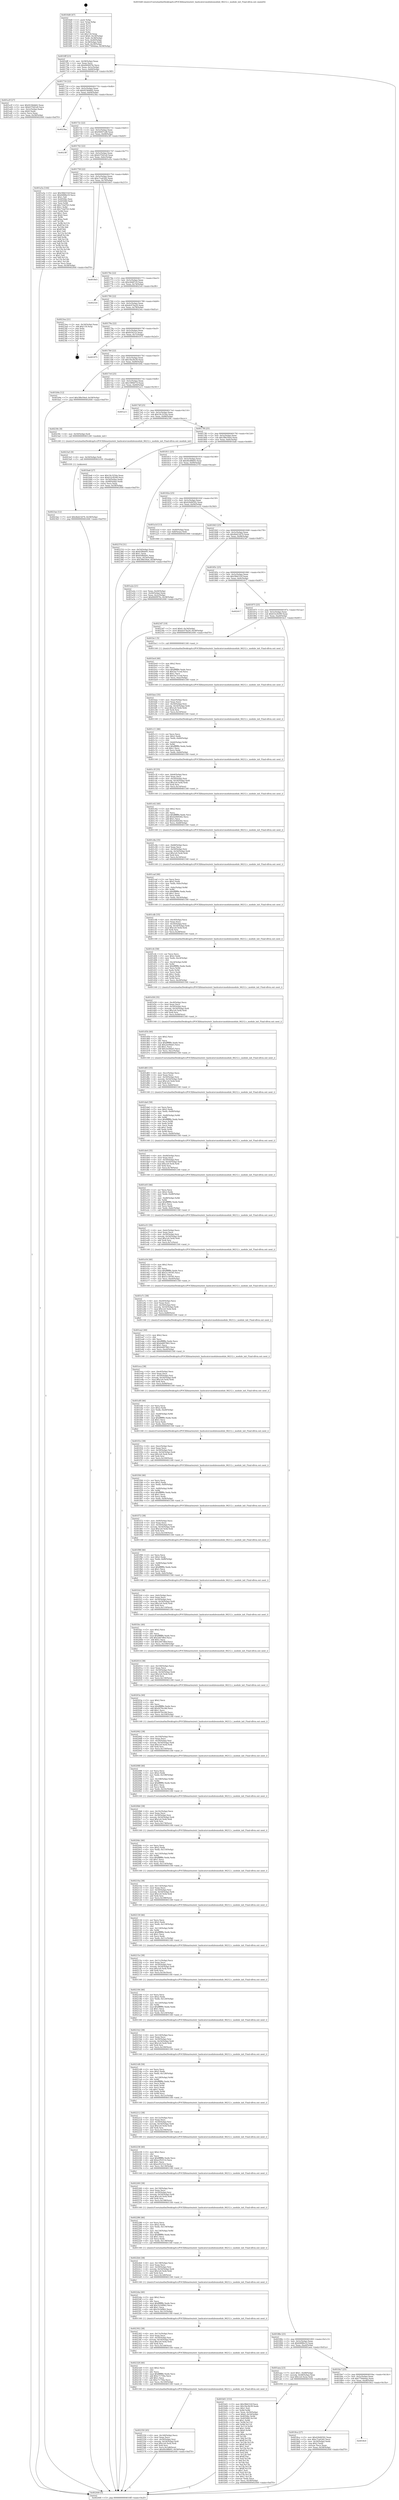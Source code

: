 digraph "0x4016d0" {
  label = "0x4016d0 (/mnt/c/Users/mathe/Desktop/tcc/POCII/binaries/extr_hashcatsrcmodulesmodule_06212.c_module_init_Final-ollvm.out::main(0))"
  labelloc = "t"
  node[shape=record]

  Entry [label="",width=0.3,height=0.3,shape=circle,fillcolor=black,style=filled]
  "0x4016ff" [label="{
     0x4016ff [23]\l
     | [instrs]\l
     &nbsp;&nbsp;0x4016ff \<+3\>: mov -0x58(%rbp),%eax\l
     &nbsp;&nbsp;0x401702 \<+2\>: mov %eax,%ecx\l
     &nbsp;&nbsp;0x401704 \<+6\>: sub $0x840097fe,%ecx\l
     &nbsp;&nbsp;0x40170a \<+3\>: mov %eax,-0x5c(%rbp)\l
     &nbsp;&nbsp;0x40170d \<+3\>: mov %ecx,-0x60(%rbp)\l
     &nbsp;&nbsp;0x401710 \<+6\>: je 0000000000401a3f \<main+0x36f\>\l
  }"]
  "0x401a3f" [label="{
     0x401a3f [27]\l
     | [instrs]\l
     &nbsp;&nbsp;0x401a3f \<+5\>: mov $0x9236ddd2,%eax\l
     &nbsp;&nbsp;0x401a44 \<+5\>: mov $0xb370d1a9,%ecx\l
     &nbsp;&nbsp;0x401a49 \<+3\>: mov -0x2c(%rbp),%edx\l
     &nbsp;&nbsp;0x401a4c \<+3\>: cmp $0x0,%edx\l
     &nbsp;&nbsp;0x401a4f \<+3\>: cmove %ecx,%eax\l
     &nbsp;&nbsp;0x401a52 \<+3\>: mov %eax,-0x58(%rbp)\l
     &nbsp;&nbsp;0x401a55 \<+5\>: jmp 0000000000402440 \<main+0xd70\>\l
  }"]
  "0x401716" [label="{
     0x401716 [22]\l
     | [instrs]\l
     &nbsp;&nbsp;0x401716 \<+5\>: jmp 000000000040171b \<main+0x4b\>\l
     &nbsp;&nbsp;0x40171b \<+3\>: mov -0x5c(%rbp),%eax\l
     &nbsp;&nbsp;0x40171e \<+5\>: sub $0x9236ddd2,%eax\l
     &nbsp;&nbsp;0x401723 \<+3\>: mov %eax,-0x64(%rbp)\l
     &nbsp;&nbsp;0x401726 \<+6\>: je 00000000004023ba \<main+0xcea\>\l
  }"]
  Exit [label="",width=0.3,height=0.3,shape=circle,fillcolor=black,style=filled,peripheries=2]
  "0x4023ba" [label="{
     0x4023ba\l
  }", style=dashed]
  "0x40172c" [label="{
     0x40172c [22]\l
     | [instrs]\l
     &nbsp;&nbsp;0x40172c \<+5\>: jmp 0000000000401731 \<main+0x61\>\l
     &nbsp;&nbsp;0x401731 \<+3\>: mov -0x5c(%rbp),%eax\l
     &nbsp;&nbsp;0x401734 \<+5\>: sub $0x94007cd8,%eax\l
     &nbsp;&nbsp;0x401739 \<+3\>: mov %eax,-0x68(%rbp)\l
     &nbsp;&nbsp;0x40173c \<+6\>: je 00000000004023ff \<main+0xd2f\>\l
  }"]
  "0x4023ae" [label="{
     0x4023ae [12]\l
     | [instrs]\l
     &nbsp;&nbsp;0x4023ae \<+7\>: movl $0x4bd23d79,-0x58(%rbp)\l
     &nbsp;&nbsp;0x4023b5 \<+5\>: jmp 0000000000402440 \<main+0xd70\>\l
  }"]
  "0x4023ff" [label="{
     0x4023ff\l
  }", style=dashed]
  "0x401742" [label="{
     0x401742 [22]\l
     | [instrs]\l
     &nbsp;&nbsp;0x401742 \<+5\>: jmp 0000000000401747 \<main+0x77\>\l
     &nbsp;&nbsp;0x401747 \<+3\>: mov -0x5c(%rbp),%eax\l
     &nbsp;&nbsp;0x40174a \<+5\>: sub $0xb370d1a9,%eax\l
     &nbsp;&nbsp;0x40174f \<+3\>: mov %eax,-0x6c(%rbp)\l
     &nbsp;&nbsp;0x401752 \<+6\>: je 0000000000401a5a \<main+0x38a\>\l
  }"]
  "0x4023a5" [label="{
     0x4023a5 [9]\l
     | [instrs]\l
     &nbsp;&nbsp;0x4023a5 \<+4\>: mov -0x50(%rbp),%rdi\l
     &nbsp;&nbsp;0x4023a9 \<+5\>: call 0000000000401030 \<free@plt\>\l
     | [calls]\l
     &nbsp;&nbsp;0x401030 \{1\} (unknown)\l
  }"]
  "0x401a5a" [label="{
     0x401a5a [144]\l
     | [instrs]\l
     &nbsp;&nbsp;0x401a5a \<+5\>: mov $0x5fb6332f,%eax\l
     &nbsp;&nbsp;0x401a5f \<+5\>: mov $0x648f6e10,%ecx\l
     &nbsp;&nbsp;0x401a64 \<+2\>: mov $0x1,%dl\l
     &nbsp;&nbsp;0x401a66 \<+7\>: mov 0x4050bc,%esi\l
     &nbsp;&nbsp;0x401a6d \<+7\>: mov 0x405080,%edi\l
     &nbsp;&nbsp;0x401a74 \<+3\>: mov %esi,%r8d\l
     &nbsp;&nbsp;0x401a77 \<+7\>: add $0x71bd763,%r8d\l
     &nbsp;&nbsp;0x401a7e \<+4\>: sub $0x1,%r8d\l
     &nbsp;&nbsp;0x401a82 \<+7\>: sub $0x71bd763,%r8d\l
     &nbsp;&nbsp;0x401a89 \<+4\>: imul %r8d,%esi\l
     &nbsp;&nbsp;0x401a8d \<+3\>: and $0x1,%esi\l
     &nbsp;&nbsp;0x401a90 \<+3\>: cmp $0x0,%esi\l
     &nbsp;&nbsp;0x401a93 \<+4\>: sete %r9b\l
     &nbsp;&nbsp;0x401a97 \<+3\>: cmp $0xa,%edi\l
     &nbsp;&nbsp;0x401a9a \<+4\>: setl %r10b\l
     &nbsp;&nbsp;0x401a9e \<+3\>: mov %r9b,%r11b\l
     &nbsp;&nbsp;0x401aa1 \<+4\>: xor $0xff,%r11b\l
     &nbsp;&nbsp;0x401aa5 \<+3\>: mov %r10b,%bl\l
     &nbsp;&nbsp;0x401aa8 \<+3\>: xor $0xff,%bl\l
     &nbsp;&nbsp;0x401aab \<+3\>: xor $0x1,%dl\l
     &nbsp;&nbsp;0x401aae \<+3\>: mov %r11b,%r14b\l
     &nbsp;&nbsp;0x401ab1 \<+4\>: and $0xff,%r14b\l
     &nbsp;&nbsp;0x401ab5 \<+3\>: and %dl,%r9b\l
     &nbsp;&nbsp;0x401ab8 \<+3\>: mov %bl,%r15b\l
     &nbsp;&nbsp;0x401abb \<+4\>: and $0xff,%r15b\l
     &nbsp;&nbsp;0x401abf \<+3\>: and %dl,%r10b\l
     &nbsp;&nbsp;0x401ac2 \<+3\>: or %r9b,%r14b\l
     &nbsp;&nbsp;0x401ac5 \<+3\>: or %r10b,%r15b\l
     &nbsp;&nbsp;0x401ac8 \<+3\>: xor %r15b,%r14b\l
     &nbsp;&nbsp;0x401acb \<+3\>: or %bl,%r11b\l
     &nbsp;&nbsp;0x401ace \<+4\>: xor $0xff,%r11b\l
     &nbsp;&nbsp;0x401ad2 \<+3\>: or $0x1,%dl\l
     &nbsp;&nbsp;0x401ad5 \<+3\>: and %dl,%r11b\l
     &nbsp;&nbsp;0x401ad8 \<+3\>: or %r11b,%r14b\l
     &nbsp;&nbsp;0x401adb \<+4\>: test $0x1,%r14b\l
     &nbsp;&nbsp;0x401adf \<+3\>: cmovne %ecx,%eax\l
     &nbsp;&nbsp;0x401ae2 \<+3\>: mov %eax,-0x58(%rbp)\l
     &nbsp;&nbsp;0x401ae5 \<+5\>: jmp 0000000000402440 \<main+0xd70\>\l
  }"]
  "0x401758" [label="{
     0x401758 [22]\l
     | [instrs]\l
     &nbsp;&nbsp;0x401758 \<+5\>: jmp 000000000040175d \<main+0x8d\>\l
     &nbsp;&nbsp;0x40175d \<+3\>: mov -0x5c(%rbp),%eax\l
     &nbsp;&nbsp;0x401760 \<+5\>: sub $0xc7ca03d2,%eax\l
     &nbsp;&nbsp;0x401765 \<+3\>: mov %eax,-0x70(%rbp)\l
     &nbsp;&nbsp;0x401768 \<+6\>: je 00000000004018e5 \<main+0x215\>\l
  }"]
  "0x402350" [label="{
     0x402350 [45]\l
     | [instrs]\l
     &nbsp;&nbsp;0x402350 \<+6\>: mov -0x140(%rbp),%ecx\l
     &nbsp;&nbsp;0x402356 \<+3\>: imul %eax,%ecx\l
     &nbsp;&nbsp;0x402359 \<+4\>: mov -0x50(%rbp),%rsi\l
     &nbsp;&nbsp;0x40235d \<+4\>: movslq -0x54(%rbp),%rdi\l
     &nbsp;&nbsp;0x402361 \<+7\>: imul $0x1e0,%rdi,%rdi\l
     &nbsp;&nbsp;0x402368 \<+3\>: add %rdi,%rsi\l
     &nbsp;&nbsp;0x40236b \<+6\>: mov %ecx,0x1d8(%rsi)\l
     &nbsp;&nbsp;0x402371 \<+7\>: movl $0x40c88b05,-0x58(%rbp)\l
     &nbsp;&nbsp;0x402378 \<+5\>: jmp 0000000000402440 \<main+0xd70\>\l
  }"]
  "0x4018e5" [label="{
     0x4018e5\l
  }", style=dashed]
  "0x40176e" [label="{
     0x40176e [22]\l
     | [instrs]\l
     &nbsp;&nbsp;0x40176e \<+5\>: jmp 0000000000401773 \<main+0xa3\>\l
     &nbsp;&nbsp;0x401773 \<+3\>: mov -0x5c(%rbp),%eax\l
     &nbsp;&nbsp;0x401776 \<+5\>: sub $0xcfeb87c9,%eax\l
     &nbsp;&nbsp;0x40177b \<+3\>: mov %eax,-0x74(%rbp)\l
     &nbsp;&nbsp;0x40177e \<+6\>: je 00000000004023c6 \<main+0xcf6\>\l
  }"]
  "0x402328" [label="{
     0x402328 [40]\l
     | [instrs]\l
     &nbsp;&nbsp;0x402328 \<+5\>: mov $0x2,%ecx\l
     &nbsp;&nbsp;0x40232d \<+1\>: cltd\l
     &nbsp;&nbsp;0x40232e \<+2\>: idiv %ecx\l
     &nbsp;&nbsp;0x402330 \<+6\>: imul $0xfffffffe,%edx,%ecx\l
     &nbsp;&nbsp;0x402336 \<+6\>: add $0xc71756a,%ecx\l
     &nbsp;&nbsp;0x40233c \<+3\>: add $0x1,%ecx\l
     &nbsp;&nbsp;0x40233f \<+6\>: sub $0xc71756a,%ecx\l
     &nbsp;&nbsp;0x402345 \<+6\>: mov %ecx,-0x140(%rbp)\l
     &nbsp;&nbsp;0x40234b \<+5\>: call 0000000000401160 \<next_i\>\l
     | [calls]\l
     &nbsp;&nbsp;0x401160 \{1\} (/mnt/c/Users/mathe/Desktop/tcc/POCII/binaries/extr_hashcatsrcmodulesmodule_06212.c_module_init_Final-ollvm.out::next_i)\l
  }"]
  "0x4023c6" [label="{
     0x4023c6\l
  }", style=dashed]
  "0x401784" [label="{
     0x401784 [22]\l
     | [instrs]\l
     &nbsp;&nbsp;0x401784 \<+5\>: jmp 0000000000401789 \<main+0xb9\>\l
     &nbsp;&nbsp;0x401789 \<+3\>: mov -0x5c(%rbp),%eax\l
     &nbsp;&nbsp;0x40178c \<+5\>: sub $0xdc074a29,%eax\l
     &nbsp;&nbsp;0x401791 \<+3\>: mov %eax,-0x78(%rbp)\l
     &nbsp;&nbsp;0x401794 \<+6\>: je 00000000004023ea \<main+0xd1a\>\l
  }"]
  "0x402302" [label="{
     0x402302 [38]\l
     | [instrs]\l
     &nbsp;&nbsp;0x402302 \<+6\>: mov -0x13c(%rbp),%ecx\l
     &nbsp;&nbsp;0x402308 \<+3\>: imul %eax,%ecx\l
     &nbsp;&nbsp;0x40230b \<+4\>: mov -0x50(%rbp),%rsi\l
     &nbsp;&nbsp;0x40230f \<+4\>: movslq -0x54(%rbp),%rdi\l
     &nbsp;&nbsp;0x402313 \<+7\>: imul $0x1e0,%rdi,%rdi\l
     &nbsp;&nbsp;0x40231a \<+3\>: add %rdi,%rsi\l
     &nbsp;&nbsp;0x40231d \<+6\>: mov %ecx,0x1d4(%rsi)\l
     &nbsp;&nbsp;0x402323 \<+5\>: call 0000000000401160 \<next_i\>\l
     | [calls]\l
     &nbsp;&nbsp;0x401160 \{1\} (/mnt/c/Users/mathe/Desktop/tcc/POCII/binaries/extr_hashcatsrcmodulesmodule_06212.c_module_init_Final-ollvm.out::next_i)\l
  }"]
  "0x4023ea" [label="{
     0x4023ea [21]\l
     | [instrs]\l
     &nbsp;&nbsp;0x4023ea \<+3\>: mov -0x34(%rbp),%eax\l
     &nbsp;&nbsp;0x4023ed \<+7\>: add $0x118,%rsp\l
     &nbsp;&nbsp;0x4023f4 \<+1\>: pop %rbx\l
     &nbsp;&nbsp;0x4023f5 \<+2\>: pop %r12\l
     &nbsp;&nbsp;0x4023f7 \<+2\>: pop %r13\l
     &nbsp;&nbsp;0x4023f9 \<+2\>: pop %r14\l
     &nbsp;&nbsp;0x4023fb \<+2\>: pop %r15\l
     &nbsp;&nbsp;0x4023fd \<+1\>: pop %rbp\l
     &nbsp;&nbsp;0x4023fe \<+1\>: ret\l
  }"]
  "0x40179a" [label="{
     0x40179a [22]\l
     | [instrs]\l
     &nbsp;&nbsp;0x40179a \<+5\>: jmp 000000000040179f \<main+0xcf\>\l
     &nbsp;&nbsp;0x40179f \<+3\>: mov -0x5c(%rbp),%eax\l
     &nbsp;&nbsp;0x4017a2 \<+5\>: sub $0xfe5421a,%eax\l
     &nbsp;&nbsp;0x4017a7 \<+3\>: mov %eax,-0x7c(%rbp)\l
     &nbsp;&nbsp;0x4017aa \<+6\>: je 0000000000401975 \<main+0x2a5\>\l
  }"]
  "0x4022da" [label="{
     0x4022da [40]\l
     | [instrs]\l
     &nbsp;&nbsp;0x4022da \<+5\>: mov $0x2,%ecx\l
     &nbsp;&nbsp;0x4022df \<+1\>: cltd\l
     &nbsp;&nbsp;0x4022e0 \<+2\>: idiv %ecx\l
     &nbsp;&nbsp;0x4022e2 \<+6\>: imul $0xfffffffe,%edx,%ecx\l
     &nbsp;&nbsp;0x4022e8 \<+6\>: add $0x1b1bf962,%ecx\l
     &nbsp;&nbsp;0x4022ee \<+3\>: add $0x1,%ecx\l
     &nbsp;&nbsp;0x4022f1 \<+6\>: sub $0x1b1bf962,%ecx\l
     &nbsp;&nbsp;0x4022f7 \<+6\>: mov %ecx,-0x13c(%rbp)\l
     &nbsp;&nbsp;0x4022fd \<+5\>: call 0000000000401160 \<next_i\>\l
     | [calls]\l
     &nbsp;&nbsp;0x401160 \{1\} (/mnt/c/Users/mathe/Desktop/tcc/POCII/binaries/extr_hashcatsrcmodulesmodule_06212.c_module_init_Final-ollvm.out::next_i)\l
  }"]
  "0x401975" [label="{
     0x401975\l
  }", style=dashed]
  "0x4017b0" [label="{
     0x4017b0 [22]\l
     | [instrs]\l
     &nbsp;&nbsp;0x4017b0 \<+5\>: jmp 00000000004017b5 \<main+0xe5\>\l
     &nbsp;&nbsp;0x4017b5 \<+3\>: mov -0x5c(%rbp),%eax\l
     &nbsp;&nbsp;0x4017b8 \<+5\>: sub $0x18a3fe39,%eax\l
     &nbsp;&nbsp;0x4017bd \<+3\>: mov %eax,-0x80(%rbp)\l
     &nbsp;&nbsp;0x4017c0 \<+6\>: je 0000000000401b9a \<main+0x4ca\>\l
  }"]
  "0x4022b4" [label="{
     0x4022b4 [38]\l
     | [instrs]\l
     &nbsp;&nbsp;0x4022b4 \<+6\>: mov -0x138(%rbp),%ecx\l
     &nbsp;&nbsp;0x4022ba \<+3\>: imul %eax,%ecx\l
     &nbsp;&nbsp;0x4022bd \<+4\>: mov -0x50(%rbp),%rsi\l
     &nbsp;&nbsp;0x4022c1 \<+4\>: movslq -0x54(%rbp),%rdi\l
     &nbsp;&nbsp;0x4022c5 \<+7\>: imul $0x1e0,%rdi,%rdi\l
     &nbsp;&nbsp;0x4022cc \<+3\>: add %rdi,%rsi\l
     &nbsp;&nbsp;0x4022cf \<+6\>: mov %ecx,0x1d0(%rsi)\l
     &nbsp;&nbsp;0x4022d5 \<+5\>: call 0000000000401160 \<next_i\>\l
     | [calls]\l
     &nbsp;&nbsp;0x401160 \{1\} (/mnt/c/Users/mathe/Desktop/tcc/POCII/binaries/extr_hashcatsrcmodulesmodule_06212.c_module_init_Final-ollvm.out::next_i)\l
  }"]
  "0x401b9a" [label="{
     0x401b9a [12]\l
     | [instrs]\l
     &nbsp;&nbsp;0x401b9a \<+7\>: movl $0x3f8e59a4,-0x58(%rbp)\l
     &nbsp;&nbsp;0x401ba1 \<+5\>: jmp 0000000000402440 \<main+0xd70\>\l
  }"]
  "0x4017c6" [label="{
     0x4017c6 [25]\l
     | [instrs]\l
     &nbsp;&nbsp;0x4017c6 \<+5\>: jmp 00000000004017cb \<main+0xfb\>\l
     &nbsp;&nbsp;0x4017cb \<+3\>: mov -0x5c(%rbp),%eax\l
     &nbsp;&nbsp;0x4017ce \<+5\>: sub $0x1999d71f,%eax\l
     &nbsp;&nbsp;0x4017d3 \<+6\>: mov %eax,-0x84(%rbp)\l
     &nbsp;&nbsp;0x4017d9 \<+6\>: je 0000000000401a11 \<main+0x341\>\l
  }"]
  "0x402286" [label="{
     0x402286 [46]\l
     | [instrs]\l
     &nbsp;&nbsp;0x402286 \<+2\>: xor %ecx,%ecx\l
     &nbsp;&nbsp;0x402288 \<+5\>: mov $0x2,%edx\l
     &nbsp;&nbsp;0x40228d \<+6\>: mov %edx,-0x134(%rbp)\l
     &nbsp;&nbsp;0x402293 \<+1\>: cltd\l
     &nbsp;&nbsp;0x402294 \<+7\>: mov -0x134(%rbp),%r8d\l
     &nbsp;&nbsp;0x40229b \<+3\>: idiv %r8d\l
     &nbsp;&nbsp;0x40229e \<+6\>: imul $0xfffffffe,%edx,%edx\l
     &nbsp;&nbsp;0x4022a4 \<+3\>: sub $0x1,%ecx\l
     &nbsp;&nbsp;0x4022a7 \<+2\>: sub %ecx,%edx\l
     &nbsp;&nbsp;0x4022a9 \<+6\>: mov %edx,-0x138(%rbp)\l
     &nbsp;&nbsp;0x4022af \<+5\>: call 0000000000401160 \<next_i\>\l
     | [calls]\l
     &nbsp;&nbsp;0x401160 \{1\} (/mnt/c/Users/mathe/Desktop/tcc/POCII/binaries/extr_hashcatsrcmodulesmodule_06212.c_module_init_Final-ollvm.out::next_i)\l
  }"]
  "0x401a11" [label="{
     0x401a11\l
  }", style=dashed]
  "0x4017df" [label="{
     0x4017df [25]\l
     | [instrs]\l
     &nbsp;&nbsp;0x4017df \<+5\>: jmp 00000000004017e4 \<main+0x114\>\l
     &nbsp;&nbsp;0x4017e4 \<+3\>: mov -0x5c(%rbp),%eax\l
     &nbsp;&nbsp;0x4017e7 \<+5\>: sub $0x19c3254a,%eax\l
     &nbsp;&nbsp;0x4017ec \<+6\>: mov %eax,-0x88(%rbp)\l
     &nbsp;&nbsp;0x4017f2 \<+6\>: je 000000000040239c \<main+0xccc\>\l
  }"]
  "0x402260" [label="{
     0x402260 [38]\l
     | [instrs]\l
     &nbsp;&nbsp;0x402260 \<+6\>: mov -0x130(%rbp),%ecx\l
     &nbsp;&nbsp;0x402266 \<+3\>: imul %eax,%ecx\l
     &nbsp;&nbsp;0x402269 \<+4\>: mov -0x50(%rbp),%rsi\l
     &nbsp;&nbsp;0x40226d \<+4\>: movslq -0x54(%rbp),%rdi\l
     &nbsp;&nbsp;0x402271 \<+7\>: imul $0x1e0,%rdi,%rdi\l
     &nbsp;&nbsp;0x402278 \<+3\>: add %rdi,%rsi\l
     &nbsp;&nbsp;0x40227b \<+6\>: mov %ecx,0x198(%rsi)\l
     &nbsp;&nbsp;0x402281 \<+5\>: call 0000000000401160 \<next_i\>\l
     | [calls]\l
     &nbsp;&nbsp;0x401160 \{1\} (/mnt/c/Users/mathe/Desktop/tcc/POCII/binaries/extr_hashcatsrcmodulesmodule_06212.c_module_init_Final-ollvm.out::next_i)\l
  }"]
  "0x40239c" [label="{
     0x40239c [9]\l
     | [instrs]\l
     &nbsp;&nbsp;0x40239c \<+4\>: mov -0x50(%rbp),%rdi\l
     &nbsp;&nbsp;0x4023a0 \<+5\>: call 0000000000401240 \<module_init\>\l
     | [calls]\l
     &nbsp;&nbsp;0x401240 \{1\} (/mnt/c/Users/mathe/Desktop/tcc/POCII/binaries/extr_hashcatsrcmodulesmodule_06212.c_module_init_Final-ollvm.out::module_init)\l
  }"]
  "0x4017f8" [label="{
     0x4017f8 [25]\l
     | [instrs]\l
     &nbsp;&nbsp;0x4017f8 \<+5\>: jmp 00000000004017fd \<main+0x12d\>\l
     &nbsp;&nbsp;0x4017fd \<+3\>: mov -0x5c(%rbp),%eax\l
     &nbsp;&nbsp;0x401800 \<+5\>: sub $0x3f8e59a4,%eax\l
     &nbsp;&nbsp;0x401805 \<+6\>: mov %eax,-0x8c(%rbp)\l
     &nbsp;&nbsp;0x40180b \<+6\>: je 0000000000401ba6 \<main+0x4d6\>\l
  }"]
  "0x402238" [label="{
     0x402238 [40]\l
     | [instrs]\l
     &nbsp;&nbsp;0x402238 \<+5\>: mov $0x2,%ecx\l
     &nbsp;&nbsp;0x40223d \<+1\>: cltd\l
     &nbsp;&nbsp;0x40223e \<+2\>: idiv %ecx\l
     &nbsp;&nbsp;0x402240 \<+6\>: imul $0xfffffffe,%edx,%ecx\l
     &nbsp;&nbsp;0x402246 \<+6\>: add $0xecf52514,%ecx\l
     &nbsp;&nbsp;0x40224c \<+3\>: add $0x1,%ecx\l
     &nbsp;&nbsp;0x40224f \<+6\>: sub $0xecf52514,%ecx\l
     &nbsp;&nbsp;0x402255 \<+6\>: mov %ecx,-0x130(%rbp)\l
     &nbsp;&nbsp;0x40225b \<+5\>: call 0000000000401160 \<next_i\>\l
     | [calls]\l
     &nbsp;&nbsp;0x401160 \{1\} (/mnt/c/Users/mathe/Desktop/tcc/POCII/binaries/extr_hashcatsrcmodulesmodule_06212.c_module_init_Final-ollvm.out::next_i)\l
  }"]
  "0x401ba6" [label="{
     0x401ba6 [27]\l
     | [instrs]\l
     &nbsp;&nbsp;0x401ba6 \<+5\>: mov $0x19c3254a,%eax\l
     &nbsp;&nbsp;0x401bab \<+5\>: mov $0x632c8299,%ecx\l
     &nbsp;&nbsp;0x401bb0 \<+3\>: mov -0x54(%rbp),%edx\l
     &nbsp;&nbsp;0x401bb3 \<+3\>: cmp -0x48(%rbp),%edx\l
     &nbsp;&nbsp;0x401bb6 \<+3\>: cmovl %ecx,%eax\l
     &nbsp;&nbsp;0x401bb9 \<+3\>: mov %eax,-0x58(%rbp)\l
     &nbsp;&nbsp;0x401bbc \<+5\>: jmp 0000000000402440 \<main+0xd70\>\l
  }"]
  "0x401811" [label="{
     0x401811 [25]\l
     | [instrs]\l
     &nbsp;&nbsp;0x401811 \<+5\>: jmp 0000000000401816 \<main+0x146\>\l
     &nbsp;&nbsp;0x401816 \<+3\>: mov -0x5c(%rbp),%eax\l
     &nbsp;&nbsp;0x401819 \<+5\>: sub $0x40c88b05,%eax\l
     &nbsp;&nbsp;0x40181e \<+6\>: mov %eax,-0x90(%rbp)\l
     &nbsp;&nbsp;0x401824 \<+6\>: je 000000000040237d \<main+0xcad\>\l
  }"]
  "0x402212" [label="{
     0x402212 [38]\l
     | [instrs]\l
     &nbsp;&nbsp;0x402212 \<+6\>: mov -0x12c(%rbp),%ecx\l
     &nbsp;&nbsp;0x402218 \<+3\>: imul %eax,%ecx\l
     &nbsp;&nbsp;0x40221b \<+4\>: mov -0x50(%rbp),%rsi\l
     &nbsp;&nbsp;0x40221f \<+4\>: movslq -0x54(%rbp),%rdi\l
     &nbsp;&nbsp;0x402223 \<+7\>: imul $0x1e0,%rdi,%rdi\l
     &nbsp;&nbsp;0x40222a \<+3\>: add %rdi,%rsi\l
     &nbsp;&nbsp;0x40222d \<+6\>: mov %ecx,0x194(%rsi)\l
     &nbsp;&nbsp;0x402233 \<+5\>: call 0000000000401160 \<next_i\>\l
     | [calls]\l
     &nbsp;&nbsp;0x401160 \{1\} (/mnt/c/Users/mathe/Desktop/tcc/POCII/binaries/extr_hashcatsrcmodulesmodule_06212.c_module_init_Final-ollvm.out::next_i)\l
  }"]
  "0x40237d" [label="{
     0x40237d [31]\l
     | [instrs]\l
     &nbsp;&nbsp;0x40237d \<+3\>: mov -0x54(%rbp),%eax\l
     &nbsp;&nbsp;0x402380 \<+5\>: sub $0xb5f8ab91,%eax\l
     &nbsp;&nbsp;0x402385 \<+3\>: add $0x1,%eax\l
     &nbsp;&nbsp;0x402388 \<+5\>: add $0xb5f8ab91,%eax\l
     &nbsp;&nbsp;0x40238d \<+3\>: mov %eax,-0x54(%rbp)\l
     &nbsp;&nbsp;0x402390 \<+7\>: movl $0x3f8e59a4,-0x58(%rbp)\l
     &nbsp;&nbsp;0x402397 \<+5\>: jmp 0000000000402440 \<main+0xd70\>\l
  }"]
  "0x40182a" [label="{
     0x40182a [25]\l
     | [instrs]\l
     &nbsp;&nbsp;0x40182a \<+5\>: jmp 000000000040182f \<main+0x15f\>\l
     &nbsp;&nbsp;0x40182f \<+3\>: mov -0x5c(%rbp),%eax\l
     &nbsp;&nbsp;0x401832 \<+5\>: sub $0x42b06592,%eax\l
     &nbsp;&nbsp;0x401837 \<+6\>: mov %eax,-0x94(%rbp)\l
     &nbsp;&nbsp;0x40183d \<+6\>: je 0000000000401a1d \<main+0x34d\>\l
  }"]
  "0x4021d8" [label="{
     0x4021d8 [58]\l
     | [instrs]\l
     &nbsp;&nbsp;0x4021d8 \<+2\>: xor %ecx,%ecx\l
     &nbsp;&nbsp;0x4021da \<+5\>: mov $0x2,%edx\l
     &nbsp;&nbsp;0x4021df \<+6\>: mov %edx,-0x128(%rbp)\l
     &nbsp;&nbsp;0x4021e5 \<+1\>: cltd\l
     &nbsp;&nbsp;0x4021e6 \<+7\>: mov -0x128(%rbp),%r8d\l
     &nbsp;&nbsp;0x4021ed \<+3\>: idiv %r8d\l
     &nbsp;&nbsp;0x4021f0 \<+6\>: imul $0xfffffffe,%edx,%edx\l
     &nbsp;&nbsp;0x4021f6 \<+3\>: mov %ecx,%r9d\l
     &nbsp;&nbsp;0x4021f9 \<+3\>: sub %edx,%r9d\l
     &nbsp;&nbsp;0x4021fc \<+2\>: mov %ecx,%edx\l
     &nbsp;&nbsp;0x4021fe \<+3\>: sub $0x1,%edx\l
     &nbsp;&nbsp;0x402201 \<+3\>: add %edx,%r9d\l
     &nbsp;&nbsp;0x402204 \<+3\>: sub %r9d,%ecx\l
     &nbsp;&nbsp;0x402207 \<+6\>: mov %ecx,-0x12c(%rbp)\l
     &nbsp;&nbsp;0x40220d \<+5\>: call 0000000000401160 \<next_i\>\l
     | [calls]\l
     &nbsp;&nbsp;0x401160 \{1\} (/mnt/c/Users/mathe/Desktop/tcc/POCII/binaries/extr_hashcatsrcmodulesmodule_06212.c_module_init_Final-ollvm.out::next_i)\l
  }"]
  "0x401a1d" [label="{
     0x401a1d [13]\l
     | [instrs]\l
     &nbsp;&nbsp;0x401a1d \<+4\>: mov -0x40(%rbp),%rax\l
     &nbsp;&nbsp;0x401a21 \<+4\>: mov 0x8(%rax),%rdi\l
     &nbsp;&nbsp;0x401a25 \<+5\>: call 0000000000401060 \<atoi@plt\>\l
     | [calls]\l
     &nbsp;&nbsp;0x401060 \{1\} (unknown)\l
  }"]
  "0x401843" [label="{
     0x401843 [25]\l
     | [instrs]\l
     &nbsp;&nbsp;0x401843 \<+5\>: jmp 0000000000401848 \<main+0x178\>\l
     &nbsp;&nbsp;0x401848 \<+3\>: mov -0x5c(%rbp),%eax\l
     &nbsp;&nbsp;0x40184b \<+5\>: sub $0x4bd23d79,%eax\l
     &nbsp;&nbsp;0x401850 \<+6\>: mov %eax,-0x98(%rbp)\l
     &nbsp;&nbsp;0x401856 \<+6\>: je 00000000004023d7 \<main+0xd07\>\l
  }"]
  "0x4021b2" [label="{
     0x4021b2 [38]\l
     | [instrs]\l
     &nbsp;&nbsp;0x4021b2 \<+6\>: mov -0x124(%rbp),%ecx\l
     &nbsp;&nbsp;0x4021b8 \<+3\>: imul %eax,%ecx\l
     &nbsp;&nbsp;0x4021bb \<+4\>: mov -0x50(%rbp),%rsi\l
     &nbsp;&nbsp;0x4021bf \<+4\>: movslq -0x54(%rbp),%rdi\l
     &nbsp;&nbsp;0x4021c3 \<+7\>: imul $0x1e0,%rdi,%rdi\l
     &nbsp;&nbsp;0x4021ca \<+3\>: add %rdi,%rsi\l
     &nbsp;&nbsp;0x4021cd \<+6\>: mov %ecx,0x190(%rsi)\l
     &nbsp;&nbsp;0x4021d3 \<+5\>: call 0000000000401160 \<next_i\>\l
     | [calls]\l
     &nbsp;&nbsp;0x401160 \{1\} (/mnt/c/Users/mathe/Desktop/tcc/POCII/binaries/extr_hashcatsrcmodulesmodule_06212.c_module_init_Final-ollvm.out::next_i)\l
  }"]
  "0x4023d7" [label="{
     0x4023d7 [19]\l
     | [instrs]\l
     &nbsp;&nbsp;0x4023d7 \<+7\>: movl $0x0,-0x34(%rbp)\l
     &nbsp;&nbsp;0x4023de \<+7\>: movl $0xdc074a29,-0x58(%rbp)\l
     &nbsp;&nbsp;0x4023e5 \<+5\>: jmp 0000000000402440 \<main+0xd70\>\l
  }"]
  "0x40185c" [label="{
     0x40185c [25]\l
     | [instrs]\l
     &nbsp;&nbsp;0x40185c \<+5\>: jmp 0000000000401861 \<main+0x191\>\l
     &nbsp;&nbsp;0x401861 \<+3\>: mov -0x5c(%rbp),%eax\l
     &nbsp;&nbsp;0x401864 \<+5\>: sub $0x5fb6332f,%eax\l
     &nbsp;&nbsp;0x401869 \<+6\>: mov %eax,-0x9c(%rbp)\l
     &nbsp;&nbsp;0x40186f \<+6\>: je 0000000000402417 \<main+0xd47\>\l
  }"]
  "0x402184" [label="{
     0x402184 [46]\l
     | [instrs]\l
     &nbsp;&nbsp;0x402184 \<+2\>: xor %ecx,%ecx\l
     &nbsp;&nbsp;0x402186 \<+5\>: mov $0x2,%edx\l
     &nbsp;&nbsp;0x40218b \<+6\>: mov %edx,-0x120(%rbp)\l
     &nbsp;&nbsp;0x402191 \<+1\>: cltd\l
     &nbsp;&nbsp;0x402192 \<+7\>: mov -0x120(%rbp),%r8d\l
     &nbsp;&nbsp;0x402199 \<+3\>: idiv %r8d\l
     &nbsp;&nbsp;0x40219c \<+6\>: imul $0xfffffffe,%edx,%edx\l
     &nbsp;&nbsp;0x4021a2 \<+3\>: sub $0x1,%ecx\l
     &nbsp;&nbsp;0x4021a5 \<+2\>: sub %ecx,%edx\l
     &nbsp;&nbsp;0x4021a7 \<+6\>: mov %edx,-0x124(%rbp)\l
     &nbsp;&nbsp;0x4021ad \<+5\>: call 0000000000401160 \<next_i\>\l
     | [calls]\l
     &nbsp;&nbsp;0x401160 \{1\} (/mnt/c/Users/mathe/Desktop/tcc/POCII/binaries/extr_hashcatsrcmodulesmodule_06212.c_module_init_Final-ollvm.out::next_i)\l
  }"]
  "0x402417" [label="{
     0x402417\l
  }", style=dashed]
  "0x401875" [label="{
     0x401875 [25]\l
     | [instrs]\l
     &nbsp;&nbsp;0x401875 \<+5\>: jmp 000000000040187a \<main+0x1aa\>\l
     &nbsp;&nbsp;0x40187a \<+3\>: mov -0x5c(%rbp),%eax\l
     &nbsp;&nbsp;0x40187d \<+5\>: sub $0x632c8299,%eax\l
     &nbsp;&nbsp;0x401882 \<+6\>: mov %eax,-0xa0(%rbp)\l
     &nbsp;&nbsp;0x401888 \<+6\>: je 0000000000401bc1 \<main+0x4f1\>\l
  }"]
  "0x40215e" [label="{
     0x40215e [38]\l
     | [instrs]\l
     &nbsp;&nbsp;0x40215e \<+6\>: mov -0x11c(%rbp),%ecx\l
     &nbsp;&nbsp;0x402164 \<+3\>: imul %eax,%ecx\l
     &nbsp;&nbsp;0x402167 \<+4\>: mov -0x50(%rbp),%rsi\l
     &nbsp;&nbsp;0x40216b \<+4\>: movslq -0x54(%rbp),%rdi\l
     &nbsp;&nbsp;0x40216f \<+7\>: imul $0x1e0,%rdi,%rdi\l
     &nbsp;&nbsp;0x402176 \<+3\>: add %rdi,%rsi\l
     &nbsp;&nbsp;0x402179 \<+6\>: mov %ecx,0x18c(%rsi)\l
     &nbsp;&nbsp;0x40217f \<+5\>: call 0000000000401160 \<next_i\>\l
     | [calls]\l
     &nbsp;&nbsp;0x401160 \{1\} (/mnt/c/Users/mathe/Desktop/tcc/POCII/binaries/extr_hashcatsrcmodulesmodule_06212.c_module_init_Final-ollvm.out::next_i)\l
  }"]
  "0x401bc1" [label="{
     0x401bc1 [5]\l
     | [instrs]\l
     &nbsp;&nbsp;0x401bc1 \<+5\>: call 0000000000401160 \<next_i\>\l
     | [calls]\l
     &nbsp;&nbsp;0x401160 \{1\} (/mnt/c/Users/mathe/Desktop/tcc/POCII/binaries/extr_hashcatsrcmodulesmodule_06212.c_module_init_Final-ollvm.out::next_i)\l
  }"]
  "0x40188e" [label="{
     0x40188e [25]\l
     | [instrs]\l
     &nbsp;&nbsp;0x40188e \<+5\>: jmp 0000000000401893 \<main+0x1c3\>\l
     &nbsp;&nbsp;0x401893 \<+3\>: mov -0x5c(%rbp),%eax\l
     &nbsp;&nbsp;0x401896 \<+5\>: sub $0x648f6e10,%eax\l
     &nbsp;&nbsp;0x40189b \<+6\>: mov %eax,-0xa4(%rbp)\l
     &nbsp;&nbsp;0x4018a1 \<+6\>: je 0000000000401aea \<main+0x41a\>\l
  }"]
  "0x402130" [label="{
     0x402130 [46]\l
     | [instrs]\l
     &nbsp;&nbsp;0x402130 \<+2\>: xor %ecx,%ecx\l
     &nbsp;&nbsp;0x402132 \<+5\>: mov $0x2,%edx\l
     &nbsp;&nbsp;0x402137 \<+6\>: mov %edx,-0x118(%rbp)\l
     &nbsp;&nbsp;0x40213d \<+1\>: cltd\l
     &nbsp;&nbsp;0x40213e \<+7\>: mov -0x118(%rbp),%r8d\l
     &nbsp;&nbsp;0x402145 \<+3\>: idiv %r8d\l
     &nbsp;&nbsp;0x402148 \<+6\>: imul $0xfffffffe,%edx,%edx\l
     &nbsp;&nbsp;0x40214e \<+3\>: sub $0x1,%ecx\l
     &nbsp;&nbsp;0x402151 \<+2\>: sub %ecx,%edx\l
     &nbsp;&nbsp;0x402153 \<+6\>: mov %edx,-0x11c(%rbp)\l
     &nbsp;&nbsp;0x402159 \<+5\>: call 0000000000401160 \<next_i\>\l
     | [calls]\l
     &nbsp;&nbsp;0x401160 \{1\} (/mnt/c/Users/mathe/Desktop/tcc/POCII/binaries/extr_hashcatsrcmodulesmodule_06212.c_module_init_Final-ollvm.out::next_i)\l
  }"]
  "0x401aea" [label="{
     0x401aea [23]\l
     | [instrs]\l
     &nbsp;&nbsp;0x401aea \<+7\>: movl $0x1,-0x48(%rbp)\l
     &nbsp;&nbsp;0x401af1 \<+4\>: movslq -0x48(%rbp),%rax\l
     &nbsp;&nbsp;0x401af5 \<+7\>: imul $0x1e0,%rax,%rdi\l
     &nbsp;&nbsp;0x401afc \<+5\>: call 0000000000401050 \<malloc@plt\>\l
     | [calls]\l
     &nbsp;&nbsp;0x401050 \{1\} (unknown)\l
  }"]
  "0x4018a7" [label="{
     0x4018a7 [25]\l
     | [instrs]\l
     &nbsp;&nbsp;0x4018a7 \<+5\>: jmp 00000000004018ac \<main+0x1dc\>\l
     &nbsp;&nbsp;0x4018ac \<+3\>: mov -0x5c(%rbp),%eax\l
     &nbsp;&nbsp;0x4018af \<+5\>: sub $0x77b9ebaa,%eax\l
     &nbsp;&nbsp;0x4018b4 \<+6\>: mov %eax,-0xa8(%rbp)\l
     &nbsp;&nbsp;0x4018ba \<+6\>: je 00000000004018ca \<main+0x1fa\>\l
  }"]
  "0x40210a" [label="{
     0x40210a [38]\l
     | [instrs]\l
     &nbsp;&nbsp;0x40210a \<+6\>: mov -0x114(%rbp),%ecx\l
     &nbsp;&nbsp;0x402110 \<+3\>: imul %eax,%ecx\l
     &nbsp;&nbsp;0x402113 \<+4\>: mov -0x50(%rbp),%rsi\l
     &nbsp;&nbsp;0x402117 \<+4\>: movslq -0x54(%rbp),%rdi\l
     &nbsp;&nbsp;0x40211b \<+7\>: imul $0x1e0,%rdi,%rdi\l
     &nbsp;&nbsp;0x402122 \<+3\>: add %rdi,%rsi\l
     &nbsp;&nbsp;0x402125 \<+6\>: mov %ecx,0x188(%rsi)\l
     &nbsp;&nbsp;0x40212b \<+5\>: call 0000000000401160 \<next_i\>\l
     | [calls]\l
     &nbsp;&nbsp;0x401160 \{1\} (/mnt/c/Users/mathe/Desktop/tcc/POCII/binaries/extr_hashcatsrcmodulesmodule_06212.c_module_init_Final-ollvm.out::next_i)\l
  }"]
  "0x4018ca" [label="{
     0x4018ca [27]\l
     | [instrs]\l
     &nbsp;&nbsp;0x4018ca \<+5\>: mov $0x42b06592,%eax\l
     &nbsp;&nbsp;0x4018cf \<+5\>: mov $0xc7ca03d2,%ecx\l
     &nbsp;&nbsp;0x4018d4 \<+3\>: mov -0x30(%rbp),%edx\l
     &nbsp;&nbsp;0x4018d7 \<+3\>: cmp $0x2,%edx\l
     &nbsp;&nbsp;0x4018da \<+3\>: cmovne %ecx,%eax\l
     &nbsp;&nbsp;0x4018dd \<+3\>: mov %eax,-0x58(%rbp)\l
     &nbsp;&nbsp;0x4018e0 \<+5\>: jmp 0000000000402440 \<main+0xd70\>\l
  }"]
  "0x4018c0" [label="{
     0x4018c0\l
  }", style=dashed]
  "0x402440" [label="{
     0x402440 [5]\l
     | [instrs]\l
     &nbsp;&nbsp;0x402440 \<+5\>: jmp 00000000004016ff \<main+0x2f\>\l
  }"]
  "0x4016d0" [label="{
     0x4016d0 [47]\l
     | [instrs]\l
     &nbsp;&nbsp;0x4016d0 \<+1\>: push %rbp\l
     &nbsp;&nbsp;0x4016d1 \<+3\>: mov %rsp,%rbp\l
     &nbsp;&nbsp;0x4016d4 \<+2\>: push %r15\l
     &nbsp;&nbsp;0x4016d6 \<+2\>: push %r14\l
     &nbsp;&nbsp;0x4016d8 \<+2\>: push %r13\l
     &nbsp;&nbsp;0x4016da \<+2\>: push %r12\l
     &nbsp;&nbsp;0x4016dc \<+1\>: push %rbx\l
     &nbsp;&nbsp;0x4016dd \<+7\>: sub $0x118,%rsp\l
     &nbsp;&nbsp;0x4016e4 \<+7\>: movl $0x0,-0x34(%rbp)\l
     &nbsp;&nbsp;0x4016eb \<+3\>: mov %edi,-0x38(%rbp)\l
     &nbsp;&nbsp;0x4016ee \<+4\>: mov %rsi,-0x40(%rbp)\l
     &nbsp;&nbsp;0x4016f2 \<+3\>: mov -0x38(%rbp),%edi\l
     &nbsp;&nbsp;0x4016f5 \<+3\>: mov %edi,-0x30(%rbp)\l
     &nbsp;&nbsp;0x4016f8 \<+7\>: movl $0x77b9ebaa,-0x58(%rbp)\l
  }"]
  "0x401a2a" [label="{
     0x401a2a [21]\l
     | [instrs]\l
     &nbsp;&nbsp;0x401a2a \<+3\>: mov %eax,-0x44(%rbp)\l
     &nbsp;&nbsp;0x401a2d \<+3\>: mov -0x44(%rbp),%eax\l
     &nbsp;&nbsp;0x401a30 \<+3\>: mov %eax,-0x2c(%rbp)\l
     &nbsp;&nbsp;0x401a33 \<+7\>: movl $0x840097fe,-0x58(%rbp)\l
     &nbsp;&nbsp;0x401a3a \<+5\>: jmp 0000000000402440 \<main+0xd70\>\l
  }"]
  "0x401b01" [label="{
     0x401b01 [153]\l
     | [instrs]\l
     &nbsp;&nbsp;0x401b01 \<+5\>: mov $0x5fb6332f,%ecx\l
     &nbsp;&nbsp;0x401b06 \<+5\>: mov $0x18a3fe39,%edx\l
     &nbsp;&nbsp;0x401b0b \<+3\>: mov $0x1,%sil\l
     &nbsp;&nbsp;0x401b0e \<+3\>: xor %r8d,%r8d\l
     &nbsp;&nbsp;0x401b11 \<+4\>: mov %rax,-0x50(%rbp)\l
     &nbsp;&nbsp;0x401b15 \<+7\>: movl $0x0,-0x54(%rbp)\l
     &nbsp;&nbsp;0x401b1c \<+8\>: mov 0x4050bc,%r9d\l
     &nbsp;&nbsp;0x401b24 \<+8\>: mov 0x405080,%r10d\l
     &nbsp;&nbsp;0x401b2c \<+4\>: sub $0x1,%r8d\l
     &nbsp;&nbsp;0x401b30 \<+3\>: mov %r9d,%r11d\l
     &nbsp;&nbsp;0x401b33 \<+3\>: add %r8d,%r11d\l
     &nbsp;&nbsp;0x401b36 \<+4\>: imul %r11d,%r9d\l
     &nbsp;&nbsp;0x401b3a \<+4\>: and $0x1,%r9d\l
     &nbsp;&nbsp;0x401b3e \<+4\>: cmp $0x0,%r9d\l
     &nbsp;&nbsp;0x401b42 \<+3\>: sete %bl\l
     &nbsp;&nbsp;0x401b45 \<+4\>: cmp $0xa,%r10d\l
     &nbsp;&nbsp;0x401b49 \<+4\>: setl %r14b\l
     &nbsp;&nbsp;0x401b4d \<+3\>: mov %bl,%r15b\l
     &nbsp;&nbsp;0x401b50 \<+4\>: xor $0xff,%r15b\l
     &nbsp;&nbsp;0x401b54 \<+3\>: mov %r14b,%r12b\l
     &nbsp;&nbsp;0x401b57 \<+4\>: xor $0xff,%r12b\l
     &nbsp;&nbsp;0x401b5b \<+4\>: xor $0x1,%sil\l
     &nbsp;&nbsp;0x401b5f \<+3\>: mov %r15b,%r13b\l
     &nbsp;&nbsp;0x401b62 \<+4\>: and $0xff,%r13b\l
     &nbsp;&nbsp;0x401b66 \<+3\>: and %sil,%bl\l
     &nbsp;&nbsp;0x401b69 \<+3\>: mov %r12b,%al\l
     &nbsp;&nbsp;0x401b6c \<+2\>: and $0xff,%al\l
     &nbsp;&nbsp;0x401b6e \<+3\>: and %sil,%r14b\l
     &nbsp;&nbsp;0x401b71 \<+3\>: or %bl,%r13b\l
     &nbsp;&nbsp;0x401b74 \<+3\>: or %r14b,%al\l
     &nbsp;&nbsp;0x401b77 \<+3\>: xor %al,%r13b\l
     &nbsp;&nbsp;0x401b7a \<+3\>: or %r12b,%r15b\l
     &nbsp;&nbsp;0x401b7d \<+4\>: xor $0xff,%r15b\l
     &nbsp;&nbsp;0x401b81 \<+4\>: or $0x1,%sil\l
     &nbsp;&nbsp;0x401b85 \<+3\>: and %sil,%r15b\l
     &nbsp;&nbsp;0x401b88 \<+3\>: or %r15b,%r13b\l
     &nbsp;&nbsp;0x401b8b \<+4\>: test $0x1,%r13b\l
     &nbsp;&nbsp;0x401b8f \<+3\>: cmovne %edx,%ecx\l
     &nbsp;&nbsp;0x401b92 \<+3\>: mov %ecx,-0x58(%rbp)\l
     &nbsp;&nbsp;0x401b95 \<+5\>: jmp 0000000000402440 \<main+0xd70\>\l
  }"]
  "0x401bc6" [label="{
     0x401bc6 [40]\l
     | [instrs]\l
     &nbsp;&nbsp;0x401bc6 \<+5\>: mov $0x2,%ecx\l
     &nbsp;&nbsp;0x401bcb \<+1\>: cltd\l
     &nbsp;&nbsp;0x401bcc \<+2\>: idiv %ecx\l
     &nbsp;&nbsp;0x401bce \<+6\>: imul $0xfffffffe,%edx,%ecx\l
     &nbsp;&nbsp;0x401bd4 \<+6\>: sub $0x5ac7cced,%ecx\l
     &nbsp;&nbsp;0x401bda \<+3\>: add $0x1,%ecx\l
     &nbsp;&nbsp;0x401bdd \<+6\>: add $0x5ac7cced,%ecx\l
     &nbsp;&nbsp;0x401be3 \<+6\>: mov %ecx,-0xac(%rbp)\l
     &nbsp;&nbsp;0x401be9 \<+5\>: call 0000000000401160 \<next_i\>\l
     | [calls]\l
     &nbsp;&nbsp;0x401160 \{1\} (/mnt/c/Users/mathe/Desktop/tcc/POCII/binaries/extr_hashcatsrcmodulesmodule_06212.c_module_init_Final-ollvm.out::next_i)\l
  }"]
  "0x401bee" [label="{
     0x401bee [35]\l
     | [instrs]\l
     &nbsp;&nbsp;0x401bee \<+6\>: mov -0xac(%rbp),%ecx\l
     &nbsp;&nbsp;0x401bf4 \<+3\>: imul %eax,%ecx\l
     &nbsp;&nbsp;0x401bf7 \<+4\>: mov -0x50(%rbp),%rsi\l
     &nbsp;&nbsp;0x401bfb \<+4\>: movslq -0x54(%rbp),%rdi\l
     &nbsp;&nbsp;0x401bff \<+7\>: imul $0x1e0,%rdi,%rdi\l
     &nbsp;&nbsp;0x401c06 \<+3\>: add %rdi,%rsi\l
     &nbsp;&nbsp;0x401c09 \<+3\>: mov %ecx,0x10(%rsi)\l
     &nbsp;&nbsp;0x401c0c \<+5\>: call 0000000000401160 \<next_i\>\l
     | [calls]\l
     &nbsp;&nbsp;0x401160 \{1\} (/mnt/c/Users/mathe/Desktop/tcc/POCII/binaries/extr_hashcatsrcmodulesmodule_06212.c_module_init_Final-ollvm.out::next_i)\l
  }"]
  "0x401c11" [label="{
     0x401c11 [46]\l
     | [instrs]\l
     &nbsp;&nbsp;0x401c11 \<+2\>: xor %ecx,%ecx\l
     &nbsp;&nbsp;0x401c13 \<+5\>: mov $0x2,%edx\l
     &nbsp;&nbsp;0x401c18 \<+6\>: mov %edx,-0xb0(%rbp)\l
     &nbsp;&nbsp;0x401c1e \<+1\>: cltd\l
     &nbsp;&nbsp;0x401c1f \<+7\>: mov -0xb0(%rbp),%r8d\l
     &nbsp;&nbsp;0x401c26 \<+3\>: idiv %r8d\l
     &nbsp;&nbsp;0x401c29 \<+6\>: imul $0xfffffffe,%edx,%edx\l
     &nbsp;&nbsp;0x401c2f \<+3\>: sub $0x1,%ecx\l
     &nbsp;&nbsp;0x401c32 \<+2\>: sub %ecx,%edx\l
     &nbsp;&nbsp;0x401c34 \<+6\>: mov %edx,-0xb4(%rbp)\l
     &nbsp;&nbsp;0x401c3a \<+5\>: call 0000000000401160 \<next_i\>\l
     | [calls]\l
     &nbsp;&nbsp;0x401160 \{1\} (/mnt/c/Users/mathe/Desktop/tcc/POCII/binaries/extr_hashcatsrcmodulesmodule_06212.c_module_init_Final-ollvm.out::next_i)\l
  }"]
  "0x401c3f" [label="{
     0x401c3f [35]\l
     | [instrs]\l
     &nbsp;&nbsp;0x401c3f \<+6\>: mov -0xb4(%rbp),%ecx\l
     &nbsp;&nbsp;0x401c45 \<+3\>: imul %eax,%ecx\l
     &nbsp;&nbsp;0x401c48 \<+4\>: mov -0x50(%rbp),%rsi\l
     &nbsp;&nbsp;0x401c4c \<+4\>: movslq -0x54(%rbp),%rdi\l
     &nbsp;&nbsp;0x401c50 \<+7\>: imul $0x1e0,%rdi,%rdi\l
     &nbsp;&nbsp;0x401c57 \<+3\>: add %rdi,%rsi\l
     &nbsp;&nbsp;0x401c5a \<+3\>: mov %ecx,0x14(%rsi)\l
     &nbsp;&nbsp;0x401c5d \<+5\>: call 0000000000401160 \<next_i\>\l
     | [calls]\l
     &nbsp;&nbsp;0x401160 \{1\} (/mnt/c/Users/mathe/Desktop/tcc/POCII/binaries/extr_hashcatsrcmodulesmodule_06212.c_module_init_Final-ollvm.out::next_i)\l
  }"]
  "0x401c62" [label="{
     0x401c62 [40]\l
     | [instrs]\l
     &nbsp;&nbsp;0x401c62 \<+5\>: mov $0x2,%ecx\l
     &nbsp;&nbsp;0x401c67 \<+1\>: cltd\l
     &nbsp;&nbsp;0x401c68 \<+2\>: idiv %ecx\l
     &nbsp;&nbsp;0x401c6a \<+6\>: imul $0xfffffffe,%edx,%ecx\l
     &nbsp;&nbsp;0x401c70 \<+6\>: add $0x420b9282,%ecx\l
     &nbsp;&nbsp;0x401c76 \<+3\>: add $0x1,%ecx\l
     &nbsp;&nbsp;0x401c79 \<+6\>: sub $0x420b9282,%ecx\l
     &nbsp;&nbsp;0x401c7f \<+6\>: mov %ecx,-0xb8(%rbp)\l
     &nbsp;&nbsp;0x401c85 \<+5\>: call 0000000000401160 \<next_i\>\l
     | [calls]\l
     &nbsp;&nbsp;0x401160 \{1\} (/mnt/c/Users/mathe/Desktop/tcc/POCII/binaries/extr_hashcatsrcmodulesmodule_06212.c_module_init_Final-ollvm.out::next_i)\l
  }"]
  "0x401c8a" [label="{
     0x401c8a [35]\l
     | [instrs]\l
     &nbsp;&nbsp;0x401c8a \<+6\>: mov -0xb8(%rbp),%ecx\l
     &nbsp;&nbsp;0x401c90 \<+3\>: imul %eax,%ecx\l
     &nbsp;&nbsp;0x401c93 \<+4\>: mov -0x50(%rbp),%rsi\l
     &nbsp;&nbsp;0x401c97 \<+4\>: movslq -0x54(%rbp),%rdi\l
     &nbsp;&nbsp;0x401c9b \<+7\>: imul $0x1e0,%rdi,%rdi\l
     &nbsp;&nbsp;0x401ca2 \<+3\>: add %rdi,%rsi\l
     &nbsp;&nbsp;0x401ca5 \<+3\>: mov %ecx,0x18(%rsi)\l
     &nbsp;&nbsp;0x401ca8 \<+5\>: call 0000000000401160 \<next_i\>\l
     | [calls]\l
     &nbsp;&nbsp;0x401160 \{1\} (/mnt/c/Users/mathe/Desktop/tcc/POCII/binaries/extr_hashcatsrcmodulesmodule_06212.c_module_init_Final-ollvm.out::next_i)\l
  }"]
  "0x401cad" [label="{
     0x401cad [46]\l
     | [instrs]\l
     &nbsp;&nbsp;0x401cad \<+2\>: xor %ecx,%ecx\l
     &nbsp;&nbsp;0x401caf \<+5\>: mov $0x2,%edx\l
     &nbsp;&nbsp;0x401cb4 \<+6\>: mov %edx,-0xbc(%rbp)\l
     &nbsp;&nbsp;0x401cba \<+1\>: cltd\l
     &nbsp;&nbsp;0x401cbb \<+7\>: mov -0xbc(%rbp),%r8d\l
     &nbsp;&nbsp;0x401cc2 \<+3\>: idiv %r8d\l
     &nbsp;&nbsp;0x401cc5 \<+6\>: imul $0xfffffffe,%edx,%edx\l
     &nbsp;&nbsp;0x401ccb \<+3\>: sub $0x1,%ecx\l
     &nbsp;&nbsp;0x401cce \<+2\>: sub %ecx,%edx\l
     &nbsp;&nbsp;0x401cd0 \<+6\>: mov %edx,-0xc0(%rbp)\l
     &nbsp;&nbsp;0x401cd6 \<+5\>: call 0000000000401160 \<next_i\>\l
     | [calls]\l
     &nbsp;&nbsp;0x401160 \{1\} (/mnt/c/Users/mathe/Desktop/tcc/POCII/binaries/extr_hashcatsrcmodulesmodule_06212.c_module_init_Final-ollvm.out::next_i)\l
  }"]
  "0x401cdb" [label="{
     0x401cdb [35]\l
     | [instrs]\l
     &nbsp;&nbsp;0x401cdb \<+6\>: mov -0xc0(%rbp),%ecx\l
     &nbsp;&nbsp;0x401ce1 \<+3\>: imul %eax,%ecx\l
     &nbsp;&nbsp;0x401ce4 \<+4\>: mov -0x50(%rbp),%rsi\l
     &nbsp;&nbsp;0x401ce8 \<+4\>: movslq -0x54(%rbp),%rdi\l
     &nbsp;&nbsp;0x401cec \<+7\>: imul $0x1e0,%rdi,%rdi\l
     &nbsp;&nbsp;0x401cf3 \<+3\>: add %rdi,%rsi\l
     &nbsp;&nbsp;0x401cf6 \<+3\>: mov %ecx,0x28(%rsi)\l
     &nbsp;&nbsp;0x401cf9 \<+5\>: call 0000000000401160 \<next_i\>\l
     | [calls]\l
     &nbsp;&nbsp;0x401160 \{1\} (/mnt/c/Users/mathe/Desktop/tcc/POCII/binaries/extr_hashcatsrcmodulesmodule_06212.c_module_init_Final-ollvm.out::next_i)\l
  }"]
  "0x401cfe" [label="{
     0x401cfe [58]\l
     | [instrs]\l
     &nbsp;&nbsp;0x401cfe \<+2\>: xor %ecx,%ecx\l
     &nbsp;&nbsp;0x401d00 \<+5\>: mov $0x2,%edx\l
     &nbsp;&nbsp;0x401d05 \<+6\>: mov %edx,-0xc4(%rbp)\l
     &nbsp;&nbsp;0x401d0b \<+1\>: cltd\l
     &nbsp;&nbsp;0x401d0c \<+7\>: mov -0xc4(%rbp),%r8d\l
     &nbsp;&nbsp;0x401d13 \<+3\>: idiv %r8d\l
     &nbsp;&nbsp;0x401d16 \<+6\>: imul $0xfffffffe,%edx,%edx\l
     &nbsp;&nbsp;0x401d1c \<+3\>: mov %ecx,%r9d\l
     &nbsp;&nbsp;0x401d1f \<+3\>: sub %edx,%r9d\l
     &nbsp;&nbsp;0x401d22 \<+2\>: mov %ecx,%edx\l
     &nbsp;&nbsp;0x401d24 \<+3\>: sub $0x1,%edx\l
     &nbsp;&nbsp;0x401d27 \<+3\>: add %edx,%r9d\l
     &nbsp;&nbsp;0x401d2a \<+3\>: sub %r9d,%ecx\l
     &nbsp;&nbsp;0x401d2d \<+6\>: mov %ecx,-0xc8(%rbp)\l
     &nbsp;&nbsp;0x401d33 \<+5\>: call 0000000000401160 \<next_i\>\l
     | [calls]\l
     &nbsp;&nbsp;0x401160 \{1\} (/mnt/c/Users/mathe/Desktop/tcc/POCII/binaries/extr_hashcatsrcmodulesmodule_06212.c_module_init_Final-ollvm.out::next_i)\l
  }"]
  "0x401d38" [label="{
     0x401d38 [35]\l
     | [instrs]\l
     &nbsp;&nbsp;0x401d38 \<+6\>: mov -0xc8(%rbp),%ecx\l
     &nbsp;&nbsp;0x401d3e \<+3\>: imul %eax,%ecx\l
     &nbsp;&nbsp;0x401d41 \<+4\>: mov -0x50(%rbp),%rsi\l
     &nbsp;&nbsp;0x401d45 \<+4\>: movslq -0x54(%rbp),%rdi\l
     &nbsp;&nbsp;0x401d49 \<+7\>: imul $0x1e0,%rdi,%rdi\l
     &nbsp;&nbsp;0x401d50 \<+3\>: add %rdi,%rsi\l
     &nbsp;&nbsp;0x401d53 \<+3\>: mov %ecx,0x48(%rsi)\l
     &nbsp;&nbsp;0x401d56 \<+5\>: call 0000000000401160 \<next_i\>\l
     | [calls]\l
     &nbsp;&nbsp;0x401160 \{1\} (/mnt/c/Users/mathe/Desktop/tcc/POCII/binaries/extr_hashcatsrcmodulesmodule_06212.c_module_init_Final-ollvm.out::next_i)\l
  }"]
  "0x401d5b" [label="{
     0x401d5b [40]\l
     | [instrs]\l
     &nbsp;&nbsp;0x401d5b \<+5\>: mov $0x2,%ecx\l
     &nbsp;&nbsp;0x401d60 \<+1\>: cltd\l
     &nbsp;&nbsp;0x401d61 \<+2\>: idiv %ecx\l
     &nbsp;&nbsp;0x401d63 \<+6\>: imul $0xfffffffe,%edx,%ecx\l
     &nbsp;&nbsp;0x401d69 \<+6\>: sub $0x2ee9daf3,%ecx\l
     &nbsp;&nbsp;0x401d6f \<+3\>: add $0x1,%ecx\l
     &nbsp;&nbsp;0x401d72 \<+6\>: add $0x2ee9daf3,%ecx\l
     &nbsp;&nbsp;0x401d78 \<+6\>: mov %ecx,-0xcc(%rbp)\l
     &nbsp;&nbsp;0x401d7e \<+5\>: call 0000000000401160 \<next_i\>\l
     | [calls]\l
     &nbsp;&nbsp;0x401160 \{1\} (/mnt/c/Users/mathe/Desktop/tcc/POCII/binaries/extr_hashcatsrcmodulesmodule_06212.c_module_init_Final-ollvm.out::next_i)\l
  }"]
  "0x401d83" [label="{
     0x401d83 [35]\l
     | [instrs]\l
     &nbsp;&nbsp;0x401d83 \<+6\>: mov -0xcc(%rbp),%ecx\l
     &nbsp;&nbsp;0x401d89 \<+3\>: imul %eax,%ecx\l
     &nbsp;&nbsp;0x401d8c \<+4\>: mov -0x50(%rbp),%rsi\l
     &nbsp;&nbsp;0x401d90 \<+4\>: movslq -0x54(%rbp),%rdi\l
     &nbsp;&nbsp;0x401d94 \<+7\>: imul $0x1e0,%rdi,%rdi\l
     &nbsp;&nbsp;0x401d9b \<+3\>: add %rdi,%rsi\l
     &nbsp;&nbsp;0x401d9e \<+3\>: mov %ecx,0x60(%rsi)\l
     &nbsp;&nbsp;0x401da1 \<+5\>: call 0000000000401160 \<next_i\>\l
     | [calls]\l
     &nbsp;&nbsp;0x401160 \{1\} (/mnt/c/Users/mathe/Desktop/tcc/POCII/binaries/extr_hashcatsrcmodulesmodule_06212.c_module_init_Final-ollvm.out::next_i)\l
  }"]
  "0x401da6" [label="{
     0x401da6 [58]\l
     | [instrs]\l
     &nbsp;&nbsp;0x401da6 \<+2\>: xor %ecx,%ecx\l
     &nbsp;&nbsp;0x401da8 \<+5\>: mov $0x2,%edx\l
     &nbsp;&nbsp;0x401dad \<+6\>: mov %edx,-0xd0(%rbp)\l
     &nbsp;&nbsp;0x401db3 \<+1\>: cltd\l
     &nbsp;&nbsp;0x401db4 \<+7\>: mov -0xd0(%rbp),%r8d\l
     &nbsp;&nbsp;0x401dbb \<+3\>: idiv %r8d\l
     &nbsp;&nbsp;0x401dbe \<+6\>: imul $0xfffffffe,%edx,%edx\l
     &nbsp;&nbsp;0x401dc4 \<+3\>: mov %ecx,%r9d\l
     &nbsp;&nbsp;0x401dc7 \<+3\>: sub %edx,%r9d\l
     &nbsp;&nbsp;0x401dca \<+2\>: mov %ecx,%edx\l
     &nbsp;&nbsp;0x401dcc \<+3\>: sub $0x1,%edx\l
     &nbsp;&nbsp;0x401dcf \<+3\>: add %edx,%r9d\l
     &nbsp;&nbsp;0x401dd2 \<+3\>: sub %r9d,%ecx\l
     &nbsp;&nbsp;0x401dd5 \<+6\>: mov %ecx,-0xd4(%rbp)\l
     &nbsp;&nbsp;0x401ddb \<+5\>: call 0000000000401160 \<next_i\>\l
     | [calls]\l
     &nbsp;&nbsp;0x401160 \{1\} (/mnt/c/Users/mathe/Desktop/tcc/POCII/binaries/extr_hashcatsrcmodulesmodule_06212.c_module_init_Final-ollvm.out::next_i)\l
  }"]
  "0x401de0" [label="{
     0x401de0 [35]\l
     | [instrs]\l
     &nbsp;&nbsp;0x401de0 \<+6\>: mov -0xd4(%rbp),%ecx\l
     &nbsp;&nbsp;0x401de6 \<+3\>: imul %eax,%ecx\l
     &nbsp;&nbsp;0x401de9 \<+4\>: mov -0x50(%rbp),%rsi\l
     &nbsp;&nbsp;0x401ded \<+4\>: movslq -0x54(%rbp),%rdi\l
     &nbsp;&nbsp;0x401df1 \<+7\>: imul $0x1e0,%rdi,%rdi\l
     &nbsp;&nbsp;0x401df8 \<+3\>: add %rdi,%rsi\l
     &nbsp;&nbsp;0x401dfb \<+3\>: mov %ecx,0x78(%rsi)\l
     &nbsp;&nbsp;0x401dfe \<+5\>: call 0000000000401160 \<next_i\>\l
     | [calls]\l
     &nbsp;&nbsp;0x401160 \{1\} (/mnt/c/Users/mathe/Desktop/tcc/POCII/binaries/extr_hashcatsrcmodulesmodule_06212.c_module_init_Final-ollvm.out::next_i)\l
  }"]
  "0x401e03" [label="{
     0x401e03 [46]\l
     | [instrs]\l
     &nbsp;&nbsp;0x401e03 \<+2\>: xor %ecx,%ecx\l
     &nbsp;&nbsp;0x401e05 \<+5\>: mov $0x2,%edx\l
     &nbsp;&nbsp;0x401e0a \<+6\>: mov %edx,-0xd8(%rbp)\l
     &nbsp;&nbsp;0x401e10 \<+1\>: cltd\l
     &nbsp;&nbsp;0x401e11 \<+7\>: mov -0xd8(%rbp),%r8d\l
     &nbsp;&nbsp;0x401e18 \<+3\>: idiv %r8d\l
     &nbsp;&nbsp;0x401e1b \<+6\>: imul $0xfffffffe,%edx,%edx\l
     &nbsp;&nbsp;0x401e21 \<+3\>: sub $0x1,%ecx\l
     &nbsp;&nbsp;0x401e24 \<+2\>: sub %ecx,%edx\l
     &nbsp;&nbsp;0x401e26 \<+6\>: mov %edx,-0xdc(%rbp)\l
     &nbsp;&nbsp;0x401e2c \<+5\>: call 0000000000401160 \<next_i\>\l
     | [calls]\l
     &nbsp;&nbsp;0x401160 \{1\} (/mnt/c/Users/mathe/Desktop/tcc/POCII/binaries/extr_hashcatsrcmodulesmodule_06212.c_module_init_Final-ollvm.out::next_i)\l
  }"]
  "0x401e31" [label="{
     0x401e31 [35]\l
     | [instrs]\l
     &nbsp;&nbsp;0x401e31 \<+6\>: mov -0xdc(%rbp),%ecx\l
     &nbsp;&nbsp;0x401e37 \<+3\>: imul %eax,%ecx\l
     &nbsp;&nbsp;0x401e3a \<+4\>: mov -0x50(%rbp),%rsi\l
     &nbsp;&nbsp;0x401e3e \<+4\>: movslq -0x54(%rbp),%rdi\l
     &nbsp;&nbsp;0x401e42 \<+7\>: imul $0x1e0,%rdi,%rdi\l
     &nbsp;&nbsp;0x401e49 \<+3\>: add %rdi,%rsi\l
     &nbsp;&nbsp;0x401e4c \<+3\>: mov %ecx,0x7c(%rsi)\l
     &nbsp;&nbsp;0x401e4f \<+5\>: call 0000000000401160 \<next_i\>\l
     | [calls]\l
     &nbsp;&nbsp;0x401160 \{1\} (/mnt/c/Users/mathe/Desktop/tcc/POCII/binaries/extr_hashcatsrcmodulesmodule_06212.c_module_init_Final-ollvm.out::next_i)\l
  }"]
  "0x401e54" [label="{
     0x401e54 [40]\l
     | [instrs]\l
     &nbsp;&nbsp;0x401e54 \<+5\>: mov $0x2,%ecx\l
     &nbsp;&nbsp;0x401e59 \<+1\>: cltd\l
     &nbsp;&nbsp;0x401e5a \<+2\>: idiv %ecx\l
     &nbsp;&nbsp;0x401e5c \<+6\>: imul $0xfffffffe,%edx,%ecx\l
     &nbsp;&nbsp;0x401e62 \<+6\>: add $0x5c1403f5,%ecx\l
     &nbsp;&nbsp;0x401e68 \<+3\>: add $0x1,%ecx\l
     &nbsp;&nbsp;0x401e6b \<+6\>: sub $0x5c1403f5,%ecx\l
     &nbsp;&nbsp;0x401e71 \<+6\>: mov %ecx,-0xe0(%rbp)\l
     &nbsp;&nbsp;0x401e77 \<+5\>: call 0000000000401160 \<next_i\>\l
     | [calls]\l
     &nbsp;&nbsp;0x401160 \{1\} (/mnt/c/Users/mathe/Desktop/tcc/POCII/binaries/extr_hashcatsrcmodulesmodule_06212.c_module_init_Final-ollvm.out::next_i)\l
  }"]
  "0x401e7c" [label="{
     0x401e7c [38]\l
     | [instrs]\l
     &nbsp;&nbsp;0x401e7c \<+6\>: mov -0xe0(%rbp),%ecx\l
     &nbsp;&nbsp;0x401e82 \<+3\>: imul %eax,%ecx\l
     &nbsp;&nbsp;0x401e85 \<+4\>: mov -0x50(%rbp),%rsi\l
     &nbsp;&nbsp;0x401e89 \<+4\>: movslq -0x54(%rbp),%rdi\l
     &nbsp;&nbsp;0x401e8d \<+7\>: imul $0x1e0,%rdi,%rdi\l
     &nbsp;&nbsp;0x401e94 \<+3\>: add %rdi,%rsi\l
     &nbsp;&nbsp;0x401e97 \<+6\>: mov %ecx,0x80(%rsi)\l
     &nbsp;&nbsp;0x401e9d \<+5\>: call 0000000000401160 \<next_i\>\l
     | [calls]\l
     &nbsp;&nbsp;0x401160 \{1\} (/mnt/c/Users/mathe/Desktop/tcc/POCII/binaries/extr_hashcatsrcmodulesmodule_06212.c_module_init_Final-ollvm.out::next_i)\l
  }"]
  "0x401ea2" [label="{
     0x401ea2 [40]\l
     | [instrs]\l
     &nbsp;&nbsp;0x401ea2 \<+5\>: mov $0x2,%ecx\l
     &nbsp;&nbsp;0x401ea7 \<+1\>: cltd\l
     &nbsp;&nbsp;0x401ea8 \<+2\>: idiv %ecx\l
     &nbsp;&nbsp;0x401eaa \<+6\>: imul $0xfffffffe,%edx,%ecx\l
     &nbsp;&nbsp;0x401eb0 \<+6\>: add $0xbdd978b5,%ecx\l
     &nbsp;&nbsp;0x401eb6 \<+3\>: add $0x1,%ecx\l
     &nbsp;&nbsp;0x401eb9 \<+6\>: sub $0xbdd978b5,%ecx\l
     &nbsp;&nbsp;0x401ebf \<+6\>: mov %ecx,-0xe4(%rbp)\l
     &nbsp;&nbsp;0x401ec5 \<+5\>: call 0000000000401160 \<next_i\>\l
     | [calls]\l
     &nbsp;&nbsp;0x401160 \{1\} (/mnt/c/Users/mathe/Desktop/tcc/POCII/binaries/extr_hashcatsrcmodulesmodule_06212.c_module_init_Final-ollvm.out::next_i)\l
  }"]
  "0x401eca" [label="{
     0x401eca [38]\l
     | [instrs]\l
     &nbsp;&nbsp;0x401eca \<+6\>: mov -0xe4(%rbp),%ecx\l
     &nbsp;&nbsp;0x401ed0 \<+3\>: imul %eax,%ecx\l
     &nbsp;&nbsp;0x401ed3 \<+4\>: mov -0x50(%rbp),%rsi\l
     &nbsp;&nbsp;0x401ed7 \<+4\>: movslq -0x54(%rbp),%rdi\l
     &nbsp;&nbsp;0x401edb \<+7\>: imul $0x1e0,%rdi,%rdi\l
     &nbsp;&nbsp;0x401ee2 \<+3\>: add %rdi,%rsi\l
     &nbsp;&nbsp;0x401ee5 \<+6\>: mov %ecx,0x90(%rsi)\l
     &nbsp;&nbsp;0x401eeb \<+5\>: call 0000000000401160 \<next_i\>\l
     | [calls]\l
     &nbsp;&nbsp;0x401160 \{1\} (/mnt/c/Users/mathe/Desktop/tcc/POCII/binaries/extr_hashcatsrcmodulesmodule_06212.c_module_init_Final-ollvm.out::next_i)\l
  }"]
  "0x401ef0" [label="{
     0x401ef0 [46]\l
     | [instrs]\l
     &nbsp;&nbsp;0x401ef0 \<+2\>: xor %ecx,%ecx\l
     &nbsp;&nbsp;0x401ef2 \<+5\>: mov $0x2,%edx\l
     &nbsp;&nbsp;0x401ef7 \<+6\>: mov %edx,-0xe8(%rbp)\l
     &nbsp;&nbsp;0x401efd \<+1\>: cltd\l
     &nbsp;&nbsp;0x401efe \<+7\>: mov -0xe8(%rbp),%r8d\l
     &nbsp;&nbsp;0x401f05 \<+3\>: idiv %r8d\l
     &nbsp;&nbsp;0x401f08 \<+6\>: imul $0xfffffffe,%edx,%edx\l
     &nbsp;&nbsp;0x401f0e \<+3\>: sub $0x1,%ecx\l
     &nbsp;&nbsp;0x401f11 \<+2\>: sub %ecx,%edx\l
     &nbsp;&nbsp;0x401f13 \<+6\>: mov %edx,-0xec(%rbp)\l
     &nbsp;&nbsp;0x401f19 \<+5\>: call 0000000000401160 \<next_i\>\l
     | [calls]\l
     &nbsp;&nbsp;0x401160 \{1\} (/mnt/c/Users/mathe/Desktop/tcc/POCII/binaries/extr_hashcatsrcmodulesmodule_06212.c_module_init_Final-ollvm.out::next_i)\l
  }"]
  "0x401f1e" [label="{
     0x401f1e [38]\l
     | [instrs]\l
     &nbsp;&nbsp;0x401f1e \<+6\>: mov -0xec(%rbp),%ecx\l
     &nbsp;&nbsp;0x401f24 \<+3\>: imul %eax,%ecx\l
     &nbsp;&nbsp;0x401f27 \<+4\>: mov -0x50(%rbp),%rsi\l
     &nbsp;&nbsp;0x401f2b \<+4\>: movslq -0x54(%rbp),%rdi\l
     &nbsp;&nbsp;0x401f2f \<+7\>: imul $0x1e0,%rdi,%rdi\l
     &nbsp;&nbsp;0x401f36 \<+3\>: add %rdi,%rsi\l
     &nbsp;&nbsp;0x401f39 \<+6\>: mov %ecx,0x100(%rsi)\l
     &nbsp;&nbsp;0x401f3f \<+5\>: call 0000000000401160 \<next_i\>\l
     | [calls]\l
     &nbsp;&nbsp;0x401160 \{1\} (/mnt/c/Users/mathe/Desktop/tcc/POCII/binaries/extr_hashcatsrcmodulesmodule_06212.c_module_init_Final-ollvm.out::next_i)\l
  }"]
  "0x401f44" [label="{
     0x401f44 [46]\l
     | [instrs]\l
     &nbsp;&nbsp;0x401f44 \<+2\>: xor %ecx,%ecx\l
     &nbsp;&nbsp;0x401f46 \<+5\>: mov $0x2,%edx\l
     &nbsp;&nbsp;0x401f4b \<+6\>: mov %edx,-0xf0(%rbp)\l
     &nbsp;&nbsp;0x401f51 \<+1\>: cltd\l
     &nbsp;&nbsp;0x401f52 \<+7\>: mov -0xf0(%rbp),%r8d\l
     &nbsp;&nbsp;0x401f59 \<+3\>: idiv %r8d\l
     &nbsp;&nbsp;0x401f5c \<+6\>: imul $0xfffffffe,%edx,%edx\l
     &nbsp;&nbsp;0x401f62 \<+3\>: sub $0x1,%ecx\l
     &nbsp;&nbsp;0x401f65 \<+2\>: sub %ecx,%edx\l
     &nbsp;&nbsp;0x401f67 \<+6\>: mov %edx,-0xf4(%rbp)\l
     &nbsp;&nbsp;0x401f6d \<+5\>: call 0000000000401160 \<next_i\>\l
     | [calls]\l
     &nbsp;&nbsp;0x401160 \{1\} (/mnt/c/Users/mathe/Desktop/tcc/POCII/binaries/extr_hashcatsrcmodulesmodule_06212.c_module_init_Final-ollvm.out::next_i)\l
  }"]
  "0x401f72" [label="{
     0x401f72 [38]\l
     | [instrs]\l
     &nbsp;&nbsp;0x401f72 \<+6\>: mov -0xf4(%rbp),%ecx\l
     &nbsp;&nbsp;0x401f78 \<+3\>: imul %eax,%ecx\l
     &nbsp;&nbsp;0x401f7b \<+4\>: mov -0x50(%rbp),%rsi\l
     &nbsp;&nbsp;0x401f7f \<+4\>: movslq -0x54(%rbp),%rdi\l
     &nbsp;&nbsp;0x401f83 \<+7\>: imul $0x1e0,%rdi,%rdi\l
     &nbsp;&nbsp;0x401f8a \<+3\>: add %rdi,%rsi\l
     &nbsp;&nbsp;0x401f8d \<+6\>: mov %ecx,0x104(%rsi)\l
     &nbsp;&nbsp;0x401f93 \<+5\>: call 0000000000401160 \<next_i\>\l
     | [calls]\l
     &nbsp;&nbsp;0x401160 \{1\} (/mnt/c/Users/mathe/Desktop/tcc/POCII/binaries/extr_hashcatsrcmodulesmodule_06212.c_module_init_Final-ollvm.out::next_i)\l
  }"]
  "0x401f98" [label="{
     0x401f98 [46]\l
     | [instrs]\l
     &nbsp;&nbsp;0x401f98 \<+2\>: xor %ecx,%ecx\l
     &nbsp;&nbsp;0x401f9a \<+5\>: mov $0x2,%edx\l
     &nbsp;&nbsp;0x401f9f \<+6\>: mov %edx,-0xf8(%rbp)\l
     &nbsp;&nbsp;0x401fa5 \<+1\>: cltd\l
     &nbsp;&nbsp;0x401fa6 \<+7\>: mov -0xf8(%rbp),%r8d\l
     &nbsp;&nbsp;0x401fad \<+3\>: idiv %r8d\l
     &nbsp;&nbsp;0x401fb0 \<+6\>: imul $0xfffffffe,%edx,%edx\l
     &nbsp;&nbsp;0x401fb6 \<+3\>: sub $0x1,%ecx\l
     &nbsp;&nbsp;0x401fb9 \<+2\>: sub %ecx,%edx\l
     &nbsp;&nbsp;0x401fbb \<+6\>: mov %edx,-0xfc(%rbp)\l
     &nbsp;&nbsp;0x401fc1 \<+5\>: call 0000000000401160 \<next_i\>\l
     | [calls]\l
     &nbsp;&nbsp;0x401160 \{1\} (/mnt/c/Users/mathe/Desktop/tcc/POCII/binaries/extr_hashcatsrcmodulesmodule_06212.c_module_init_Final-ollvm.out::next_i)\l
  }"]
  "0x401fc6" [label="{
     0x401fc6 [38]\l
     | [instrs]\l
     &nbsp;&nbsp;0x401fc6 \<+6\>: mov -0xfc(%rbp),%ecx\l
     &nbsp;&nbsp;0x401fcc \<+3\>: imul %eax,%ecx\l
     &nbsp;&nbsp;0x401fcf \<+4\>: mov -0x50(%rbp),%rsi\l
     &nbsp;&nbsp;0x401fd3 \<+4\>: movslq -0x54(%rbp),%rdi\l
     &nbsp;&nbsp;0x401fd7 \<+7\>: imul $0x1e0,%rdi,%rdi\l
     &nbsp;&nbsp;0x401fde \<+3\>: add %rdi,%rsi\l
     &nbsp;&nbsp;0x401fe1 \<+6\>: mov %ecx,0x110(%rsi)\l
     &nbsp;&nbsp;0x401fe7 \<+5\>: call 0000000000401160 \<next_i\>\l
     | [calls]\l
     &nbsp;&nbsp;0x401160 \{1\} (/mnt/c/Users/mathe/Desktop/tcc/POCII/binaries/extr_hashcatsrcmodulesmodule_06212.c_module_init_Final-ollvm.out::next_i)\l
  }"]
  "0x401fec" [label="{
     0x401fec [40]\l
     | [instrs]\l
     &nbsp;&nbsp;0x401fec \<+5\>: mov $0x2,%ecx\l
     &nbsp;&nbsp;0x401ff1 \<+1\>: cltd\l
     &nbsp;&nbsp;0x401ff2 \<+2\>: idiv %ecx\l
     &nbsp;&nbsp;0x401ff4 \<+6\>: imul $0xfffffffe,%edx,%ecx\l
     &nbsp;&nbsp;0x401ffa \<+6\>: add $0x2d47d8cf,%ecx\l
     &nbsp;&nbsp;0x402000 \<+3\>: add $0x1,%ecx\l
     &nbsp;&nbsp;0x402003 \<+6\>: sub $0x2d47d8cf,%ecx\l
     &nbsp;&nbsp;0x402009 \<+6\>: mov %ecx,-0x100(%rbp)\l
     &nbsp;&nbsp;0x40200f \<+5\>: call 0000000000401160 \<next_i\>\l
     | [calls]\l
     &nbsp;&nbsp;0x401160 \{1\} (/mnt/c/Users/mathe/Desktop/tcc/POCII/binaries/extr_hashcatsrcmodulesmodule_06212.c_module_init_Final-ollvm.out::next_i)\l
  }"]
  "0x402014" [label="{
     0x402014 [38]\l
     | [instrs]\l
     &nbsp;&nbsp;0x402014 \<+6\>: mov -0x100(%rbp),%ecx\l
     &nbsp;&nbsp;0x40201a \<+3\>: imul %eax,%ecx\l
     &nbsp;&nbsp;0x40201d \<+4\>: mov -0x50(%rbp),%rsi\l
     &nbsp;&nbsp;0x402021 \<+4\>: movslq -0x54(%rbp),%rdi\l
     &nbsp;&nbsp;0x402025 \<+7\>: imul $0x1e0,%rdi,%rdi\l
     &nbsp;&nbsp;0x40202c \<+3\>: add %rdi,%rsi\l
     &nbsp;&nbsp;0x40202f \<+6\>: mov %ecx,0x130(%rsi)\l
     &nbsp;&nbsp;0x402035 \<+5\>: call 0000000000401160 \<next_i\>\l
     | [calls]\l
     &nbsp;&nbsp;0x401160 \{1\} (/mnt/c/Users/mathe/Desktop/tcc/POCII/binaries/extr_hashcatsrcmodulesmodule_06212.c_module_init_Final-ollvm.out::next_i)\l
  }"]
  "0x40203a" [label="{
     0x40203a [40]\l
     | [instrs]\l
     &nbsp;&nbsp;0x40203a \<+5\>: mov $0x2,%ecx\l
     &nbsp;&nbsp;0x40203f \<+1\>: cltd\l
     &nbsp;&nbsp;0x402040 \<+2\>: idiv %ecx\l
     &nbsp;&nbsp;0x402042 \<+6\>: imul $0xfffffffe,%edx,%ecx\l
     &nbsp;&nbsp;0x402048 \<+6\>: add $0x4476cc8d,%ecx\l
     &nbsp;&nbsp;0x40204e \<+3\>: add $0x1,%ecx\l
     &nbsp;&nbsp;0x402051 \<+6\>: sub $0x4476cc8d,%ecx\l
     &nbsp;&nbsp;0x402057 \<+6\>: mov %ecx,-0x104(%rbp)\l
     &nbsp;&nbsp;0x40205d \<+5\>: call 0000000000401160 \<next_i\>\l
     | [calls]\l
     &nbsp;&nbsp;0x401160 \{1\} (/mnt/c/Users/mathe/Desktop/tcc/POCII/binaries/extr_hashcatsrcmodulesmodule_06212.c_module_init_Final-ollvm.out::next_i)\l
  }"]
  "0x402062" [label="{
     0x402062 [38]\l
     | [instrs]\l
     &nbsp;&nbsp;0x402062 \<+6\>: mov -0x104(%rbp),%ecx\l
     &nbsp;&nbsp;0x402068 \<+3\>: imul %eax,%ecx\l
     &nbsp;&nbsp;0x40206b \<+4\>: mov -0x50(%rbp),%rsi\l
     &nbsp;&nbsp;0x40206f \<+4\>: movslq -0x54(%rbp),%rdi\l
     &nbsp;&nbsp;0x402073 \<+7\>: imul $0x1e0,%rdi,%rdi\l
     &nbsp;&nbsp;0x40207a \<+3\>: add %rdi,%rsi\l
     &nbsp;&nbsp;0x40207d \<+6\>: mov %ecx,0x150(%rsi)\l
     &nbsp;&nbsp;0x402083 \<+5\>: call 0000000000401160 \<next_i\>\l
     | [calls]\l
     &nbsp;&nbsp;0x401160 \{1\} (/mnt/c/Users/mathe/Desktop/tcc/POCII/binaries/extr_hashcatsrcmodulesmodule_06212.c_module_init_Final-ollvm.out::next_i)\l
  }"]
  "0x402088" [label="{
     0x402088 [46]\l
     | [instrs]\l
     &nbsp;&nbsp;0x402088 \<+2\>: xor %ecx,%ecx\l
     &nbsp;&nbsp;0x40208a \<+5\>: mov $0x2,%edx\l
     &nbsp;&nbsp;0x40208f \<+6\>: mov %edx,-0x108(%rbp)\l
     &nbsp;&nbsp;0x402095 \<+1\>: cltd\l
     &nbsp;&nbsp;0x402096 \<+7\>: mov -0x108(%rbp),%r8d\l
     &nbsp;&nbsp;0x40209d \<+3\>: idiv %r8d\l
     &nbsp;&nbsp;0x4020a0 \<+6\>: imul $0xfffffffe,%edx,%edx\l
     &nbsp;&nbsp;0x4020a6 \<+3\>: sub $0x1,%ecx\l
     &nbsp;&nbsp;0x4020a9 \<+2\>: sub %ecx,%edx\l
     &nbsp;&nbsp;0x4020ab \<+6\>: mov %edx,-0x10c(%rbp)\l
     &nbsp;&nbsp;0x4020b1 \<+5\>: call 0000000000401160 \<next_i\>\l
     | [calls]\l
     &nbsp;&nbsp;0x401160 \{1\} (/mnt/c/Users/mathe/Desktop/tcc/POCII/binaries/extr_hashcatsrcmodulesmodule_06212.c_module_init_Final-ollvm.out::next_i)\l
  }"]
  "0x4020b6" [label="{
     0x4020b6 [38]\l
     | [instrs]\l
     &nbsp;&nbsp;0x4020b6 \<+6\>: mov -0x10c(%rbp),%ecx\l
     &nbsp;&nbsp;0x4020bc \<+3\>: imul %eax,%ecx\l
     &nbsp;&nbsp;0x4020bf \<+4\>: mov -0x50(%rbp),%rsi\l
     &nbsp;&nbsp;0x4020c3 \<+4\>: movslq -0x54(%rbp),%rdi\l
     &nbsp;&nbsp;0x4020c7 \<+7\>: imul $0x1e0,%rdi,%rdi\l
     &nbsp;&nbsp;0x4020ce \<+3\>: add %rdi,%rsi\l
     &nbsp;&nbsp;0x4020d1 \<+6\>: mov %ecx,0x178(%rsi)\l
     &nbsp;&nbsp;0x4020d7 \<+5\>: call 0000000000401160 \<next_i\>\l
     | [calls]\l
     &nbsp;&nbsp;0x401160 \{1\} (/mnt/c/Users/mathe/Desktop/tcc/POCII/binaries/extr_hashcatsrcmodulesmodule_06212.c_module_init_Final-ollvm.out::next_i)\l
  }"]
  "0x4020dc" [label="{
     0x4020dc [46]\l
     | [instrs]\l
     &nbsp;&nbsp;0x4020dc \<+2\>: xor %ecx,%ecx\l
     &nbsp;&nbsp;0x4020de \<+5\>: mov $0x2,%edx\l
     &nbsp;&nbsp;0x4020e3 \<+6\>: mov %edx,-0x110(%rbp)\l
     &nbsp;&nbsp;0x4020e9 \<+1\>: cltd\l
     &nbsp;&nbsp;0x4020ea \<+7\>: mov -0x110(%rbp),%r8d\l
     &nbsp;&nbsp;0x4020f1 \<+3\>: idiv %r8d\l
     &nbsp;&nbsp;0x4020f4 \<+6\>: imul $0xfffffffe,%edx,%edx\l
     &nbsp;&nbsp;0x4020fa \<+3\>: sub $0x1,%ecx\l
     &nbsp;&nbsp;0x4020fd \<+2\>: sub %ecx,%edx\l
     &nbsp;&nbsp;0x4020ff \<+6\>: mov %edx,-0x114(%rbp)\l
     &nbsp;&nbsp;0x402105 \<+5\>: call 0000000000401160 \<next_i\>\l
     | [calls]\l
     &nbsp;&nbsp;0x401160 \{1\} (/mnt/c/Users/mathe/Desktop/tcc/POCII/binaries/extr_hashcatsrcmodulesmodule_06212.c_module_init_Final-ollvm.out::next_i)\l
  }"]
  Entry -> "0x4016d0" [label=" 1"]
  "0x4016ff" -> "0x401a3f" [label=" 1"]
  "0x4016ff" -> "0x401716" [label=" 12"]
  "0x4023ea" -> Exit [label=" 1"]
  "0x401716" -> "0x4023ba" [label=" 0"]
  "0x401716" -> "0x40172c" [label=" 12"]
  "0x4023d7" -> "0x402440" [label=" 1"]
  "0x40172c" -> "0x4023ff" [label=" 0"]
  "0x40172c" -> "0x401742" [label=" 12"]
  "0x4023ae" -> "0x402440" [label=" 1"]
  "0x401742" -> "0x401a5a" [label=" 1"]
  "0x401742" -> "0x401758" [label=" 11"]
  "0x4023a5" -> "0x4023ae" [label=" 1"]
  "0x401758" -> "0x4018e5" [label=" 0"]
  "0x401758" -> "0x40176e" [label=" 11"]
  "0x40239c" -> "0x4023a5" [label=" 1"]
  "0x40176e" -> "0x4023c6" [label=" 0"]
  "0x40176e" -> "0x401784" [label=" 11"]
  "0x40237d" -> "0x402440" [label=" 1"]
  "0x401784" -> "0x4023ea" [label=" 1"]
  "0x401784" -> "0x40179a" [label=" 10"]
  "0x402350" -> "0x402440" [label=" 1"]
  "0x40179a" -> "0x401975" [label=" 0"]
  "0x40179a" -> "0x4017b0" [label=" 10"]
  "0x402328" -> "0x402350" [label=" 1"]
  "0x4017b0" -> "0x401b9a" [label=" 1"]
  "0x4017b0" -> "0x4017c6" [label=" 9"]
  "0x402302" -> "0x402328" [label=" 1"]
  "0x4017c6" -> "0x401a11" [label=" 0"]
  "0x4017c6" -> "0x4017df" [label=" 9"]
  "0x4022da" -> "0x402302" [label=" 1"]
  "0x4017df" -> "0x40239c" [label=" 1"]
  "0x4017df" -> "0x4017f8" [label=" 8"]
  "0x4022b4" -> "0x4022da" [label=" 1"]
  "0x4017f8" -> "0x401ba6" [label=" 2"]
  "0x4017f8" -> "0x401811" [label=" 6"]
  "0x402286" -> "0x4022b4" [label=" 1"]
  "0x401811" -> "0x40237d" [label=" 1"]
  "0x401811" -> "0x40182a" [label=" 5"]
  "0x402260" -> "0x402286" [label=" 1"]
  "0x40182a" -> "0x401a1d" [label=" 1"]
  "0x40182a" -> "0x401843" [label=" 4"]
  "0x402238" -> "0x402260" [label=" 1"]
  "0x401843" -> "0x4023d7" [label=" 1"]
  "0x401843" -> "0x40185c" [label=" 3"]
  "0x402212" -> "0x402238" [label=" 1"]
  "0x40185c" -> "0x402417" [label=" 0"]
  "0x40185c" -> "0x401875" [label=" 3"]
  "0x4021d8" -> "0x402212" [label=" 1"]
  "0x401875" -> "0x401bc1" [label=" 1"]
  "0x401875" -> "0x40188e" [label=" 2"]
  "0x4021b2" -> "0x4021d8" [label=" 1"]
  "0x40188e" -> "0x401aea" [label=" 1"]
  "0x40188e" -> "0x4018a7" [label=" 1"]
  "0x402184" -> "0x4021b2" [label=" 1"]
  "0x4018a7" -> "0x4018ca" [label=" 1"]
  "0x4018a7" -> "0x4018c0" [label=" 0"]
  "0x4018ca" -> "0x402440" [label=" 1"]
  "0x4016d0" -> "0x4016ff" [label=" 1"]
  "0x402440" -> "0x4016ff" [label=" 12"]
  "0x401a1d" -> "0x401a2a" [label=" 1"]
  "0x401a2a" -> "0x402440" [label=" 1"]
  "0x401a3f" -> "0x402440" [label=" 1"]
  "0x401a5a" -> "0x402440" [label=" 1"]
  "0x401aea" -> "0x401b01" [label=" 1"]
  "0x401b01" -> "0x402440" [label=" 1"]
  "0x401b9a" -> "0x402440" [label=" 1"]
  "0x401ba6" -> "0x402440" [label=" 2"]
  "0x401bc1" -> "0x401bc6" [label=" 1"]
  "0x401bc6" -> "0x401bee" [label=" 1"]
  "0x401bee" -> "0x401c11" [label=" 1"]
  "0x401c11" -> "0x401c3f" [label=" 1"]
  "0x401c3f" -> "0x401c62" [label=" 1"]
  "0x401c62" -> "0x401c8a" [label=" 1"]
  "0x401c8a" -> "0x401cad" [label=" 1"]
  "0x401cad" -> "0x401cdb" [label=" 1"]
  "0x401cdb" -> "0x401cfe" [label=" 1"]
  "0x401cfe" -> "0x401d38" [label=" 1"]
  "0x401d38" -> "0x401d5b" [label=" 1"]
  "0x401d5b" -> "0x401d83" [label=" 1"]
  "0x401d83" -> "0x401da6" [label=" 1"]
  "0x401da6" -> "0x401de0" [label=" 1"]
  "0x401de0" -> "0x401e03" [label=" 1"]
  "0x401e03" -> "0x401e31" [label=" 1"]
  "0x401e31" -> "0x401e54" [label=" 1"]
  "0x401e54" -> "0x401e7c" [label=" 1"]
  "0x401e7c" -> "0x401ea2" [label=" 1"]
  "0x401ea2" -> "0x401eca" [label=" 1"]
  "0x401eca" -> "0x401ef0" [label=" 1"]
  "0x401ef0" -> "0x401f1e" [label=" 1"]
  "0x401f1e" -> "0x401f44" [label=" 1"]
  "0x401f44" -> "0x401f72" [label=" 1"]
  "0x401f72" -> "0x401f98" [label=" 1"]
  "0x401f98" -> "0x401fc6" [label=" 1"]
  "0x401fc6" -> "0x401fec" [label=" 1"]
  "0x401fec" -> "0x402014" [label=" 1"]
  "0x402014" -> "0x40203a" [label=" 1"]
  "0x40203a" -> "0x402062" [label=" 1"]
  "0x402062" -> "0x402088" [label=" 1"]
  "0x402088" -> "0x4020b6" [label=" 1"]
  "0x4020b6" -> "0x4020dc" [label=" 1"]
  "0x4020dc" -> "0x40210a" [label=" 1"]
  "0x40210a" -> "0x402130" [label=" 1"]
  "0x402130" -> "0x40215e" [label=" 1"]
  "0x40215e" -> "0x402184" [label=" 1"]
}
